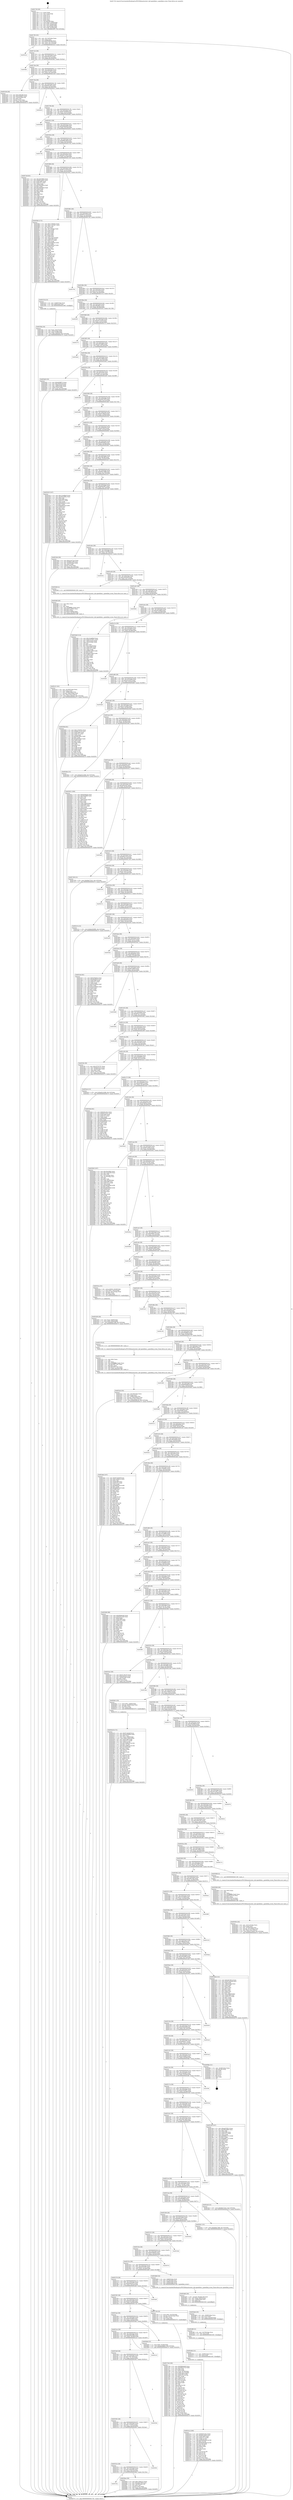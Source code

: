 digraph "0x401750" {
  label = "0x401750 (/mnt/c/Users/mathe/Desktop/tcc/POCII/binaries/extr_hid-speedlink.c_speedlink_event_Final-ollvm.out::main(0))"
  labelloc = "t"
  node[shape=record]

  Entry [label="",width=0.3,height=0.3,shape=circle,fillcolor=black,style=filled]
  "0x401782" [label="{
     0x401782 [32]\l
     | [instrs]\l
     &nbsp;&nbsp;0x401782 \<+6\>: mov -0x114(%rbp),%eax\l
     &nbsp;&nbsp;0x401788 \<+2\>: mov %eax,%ecx\l
     &nbsp;&nbsp;0x40178a \<+6\>: sub $0x808d9edb,%ecx\l
     &nbsp;&nbsp;0x401790 \<+6\>: mov %eax,-0x118(%rbp)\l
     &nbsp;&nbsp;0x401796 \<+6\>: mov %ecx,-0x11c(%rbp)\l
     &nbsp;&nbsp;0x40179c \<+6\>: je 000000000040341d \<main+0x1ccd\>\l
  }"]
  "0x40341d" [label="{
     0x40341d\l
  }", style=dashed]
  "0x4017a2" [label="{
     0x4017a2 [28]\l
     | [instrs]\l
     &nbsp;&nbsp;0x4017a2 \<+5\>: jmp 00000000004017a7 \<main+0x57\>\l
     &nbsp;&nbsp;0x4017a7 \<+6\>: mov -0x118(%rbp),%eax\l
     &nbsp;&nbsp;0x4017ad \<+5\>: sub $0x81fee32c,%eax\l
     &nbsp;&nbsp;0x4017b2 \<+6\>: mov %eax,-0x120(%rbp)\l
     &nbsp;&nbsp;0x4017b8 \<+6\>: je 00000000004036fc \<main+0x1fac\>\l
  }"]
  Exit [label="",width=0.3,height=0.3,shape=circle,fillcolor=black,style=filled,peripheries=2]
  "0x4036fc" [label="{
     0x4036fc\l
  }", style=dashed]
  "0x4017be" [label="{
     0x4017be [28]\l
     | [instrs]\l
     &nbsp;&nbsp;0x4017be \<+5\>: jmp 00000000004017c3 \<main+0x73\>\l
     &nbsp;&nbsp;0x4017c3 \<+6\>: mov -0x118(%rbp),%eax\l
     &nbsp;&nbsp;0x4017c9 \<+5\>: sub $0x87979451,%eax\l
     &nbsp;&nbsp;0x4017ce \<+6\>: mov %eax,-0x124(%rbp)\l
     &nbsp;&nbsp;0x4017d4 \<+6\>: je 0000000000402558 \<main+0xe08\>\l
  }"]
  "0x402e1a" [label="{
     0x402e1a [100]\l
     | [instrs]\l
     &nbsp;&nbsp;0x402e1a \<+5\>: mov $0x8c81cb5c,%eax\l
     &nbsp;&nbsp;0x402e1f \<+5\>: mov $0xd4514d43,%esi\l
     &nbsp;&nbsp;0x402e24 \<+8\>: mov 0x407090,%r8d\l
     &nbsp;&nbsp;0x402e2c \<+8\>: mov 0x40707c,%r9d\l
     &nbsp;&nbsp;0x402e34 \<+3\>: mov %r8d,%r10d\l
     &nbsp;&nbsp;0x402e37 \<+7\>: add $0x95d0c646,%r10d\l
     &nbsp;&nbsp;0x402e3e \<+4\>: sub $0x1,%r10d\l
     &nbsp;&nbsp;0x402e42 \<+7\>: sub $0x95d0c646,%r10d\l
     &nbsp;&nbsp;0x402e49 \<+4\>: imul %r10d,%r8d\l
     &nbsp;&nbsp;0x402e4d \<+4\>: and $0x1,%r8d\l
     &nbsp;&nbsp;0x402e51 \<+4\>: cmp $0x0,%r8d\l
     &nbsp;&nbsp;0x402e55 \<+4\>: sete %r11b\l
     &nbsp;&nbsp;0x402e59 \<+4\>: cmp $0xa,%r9d\l
     &nbsp;&nbsp;0x402e5d \<+3\>: setl %bl\l
     &nbsp;&nbsp;0x402e60 \<+3\>: mov %r11b,%r14b\l
     &nbsp;&nbsp;0x402e63 \<+3\>: and %bl,%r14b\l
     &nbsp;&nbsp;0x402e66 \<+3\>: xor %bl,%r11b\l
     &nbsp;&nbsp;0x402e69 \<+3\>: or %r11b,%r14b\l
     &nbsp;&nbsp;0x402e6c \<+4\>: test $0x1,%r14b\l
     &nbsp;&nbsp;0x402e70 \<+3\>: cmovne %esi,%eax\l
     &nbsp;&nbsp;0x402e73 \<+6\>: mov %eax,-0x114(%rbp)\l
     &nbsp;&nbsp;0x402e79 \<+5\>: jmp 0000000000404479 \<main+0x2d29\>\l
  }"]
  "0x402558" [label="{
     0x402558 [30]\l
     | [instrs]\l
     &nbsp;&nbsp;0x402558 \<+5\>: mov $0x15fd32fb,%eax\l
     &nbsp;&nbsp;0x40255d \<+5\>: mov $0x350d862,%ecx\l
     &nbsp;&nbsp;0x402562 \<+3\>: mov -0x2a(%rbp),%dl\l
     &nbsp;&nbsp;0x402565 \<+3\>: test $0x1,%dl\l
     &nbsp;&nbsp;0x402568 \<+3\>: cmovne %ecx,%eax\l
     &nbsp;&nbsp;0x40256b \<+6\>: mov %eax,-0x114(%rbp)\l
     &nbsp;&nbsp;0x402571 \<+5\>: jmp 0000000000404479 \<main+0x2d29\>\l
  }"]
  "0x4017da" [label="{
     0x4017da [28]\l
     | [instrs]\l
     &nbsp;&nbsp;0x4017da \<+5\>: jmp 00000000004017df \<main+0x8f\>\l
     &nbsp;&nbsp;0x4017df \<+6\>: mov -0x118(%rbp),%eax\l
     &nbsp;&nbsp;0x4017e5 \<+5\>: sub $0x8c81cb5c,%eax\l
     &nbsp;&nbsp;0x4017ea \<+6\>: mov %eax,-0x128(%rbp)\l
     &nbsp;&nbsp;0x4017f0 \<+6\>: je 00000000004040c5 \<main+0x2975\>\l
  }"]
  "0x402e0b" [label="{
     0x402e0b [15]\l
     | [instrs]\l
     &nbsp;&nbsp;0x402e0b \<+7\>: mov -0x88(%rbp),%rcx\l
     &nbsp;&nbsp;0x402e12 \<+3\>: mov %rcx,%rdi\l
     &nbsp;&nbsp;0x402e15 \<+5\>: call 0000000000401030 \<free@plt\>\l
     | [calls]\l
     &nbsp;&nbsp;0x401030 \{1\} (unknown)\l
  }"]
  "0x4040c5" [label="{
     0x4040c5\l
  }", style=dashed]
  "0x4017f6" [label="{
     0x4017f6 [28]\l
     | [instrs]\l
     &nbsp;&nbsp;0x4017f6 \<+5\>: jmp 00000000004017fb \<main+0xab\>\l
     &nbsp;&nbsp;0x4017fb \<+6\>: mov -0x118(%rbp),%eax\l
     &nbsp;&nbsp;0x401801 \<+5\>: sub $0x91540c8f,%eax\l
     &nbsp;&nbsp;0x401806 \<+6\>: mov %eax,-0x12c(%rbp)\l
     &nbsp;&nbsp;0x40180c \<+6\>: je 0000000000404066 \<main+0x2916\>\l
  }"]
  "0x402dff" [label="{
     0x402dff [12]\l
     | [instrs]\l
     &nbsp;&nbsp;0x402dff \<+4\>: mov -0x78(%rbp),%rcx\l
     &nbsp;&nbsp;0x402e03 \<+3\>: mov %rcx,%rdi\l
     &nbsp;&nbsp;0x402e06 \<+5\>: call 0000000000401030 \<free@plt\>\l
     | [calls]\l
     &nbsp;&nbsp;0x401030 \{1\} (unknown)\l
  }"]
  "0x404066" [label="{
     0x404066\l
  }", style=dashed]
  "0x401812" [label="{
     0x401812 [28]\l
     | [instrs]\l
     &nbsp;&nbsp;0x401812 \<+5\>: jmp 0000000000401817 \<main+0xc7\>\l
     &nbsp;&nbsp;0x401817 \<+6\>: mov -0x118(%rbp),%eax\l
     &nbsp;&nbsp;0x40181d \<+5\>: sub $0x94bbdcb6,%eax\l
     &nbsp;&nbsp;0x401822 \<+6\>: mov %eax,-0x130(%rbp)\l
     &nbsp;&nbsp;0x401828 \<+6\>: je 0000000000404004 \<main+0x28b4\>\l
  }"]
  "0x402ded" [label="{
     0x402ded [18]\l
     | [instrs]\l
     &nbsp;&nbsp;0x402ded \<+4\>: mov -0x68(%rbp),%rcx\l
     &nbsp;&nbsp;0x402df1 \<+3\>: mov %rcx,%rdi\l
     &nbsp;&nbsp;0x402df4 \<+6\>: mov %eax,-0x2d4(%rbp)\l
     &nbsp;&nbsp;0x402dfa \<+5\>: call 0000000000401030 \<free@plt\>\l
     | [calls]\l
     &nbsp;&nbsp;0x401030 \{1\} (unknown)\l
  }"]
  "0x404004" [label="{
     0x404004\l
  }", style=dashed]
  "0x40182e" [label="{
     0x40182e [28]\l
     | [instrs]\l
     &nbsp;&nbsp;0x40182e \<+5\>: jmp 0000000000401833 \<main+0xe3\>\l
     &nbsp;&nbsp;0x401833 \<+6\>: mov -0x118(%rbp),%eax\l
     &nbsp;&nbsp;0x401839 \<+5\>: sub $0x96fb2a60,%eax\l
     &nbsp;&nbsp;0x40183e \<+6\>: mov %eax,-0x134(%rbp)\l
     &nbsp;&nbsp;0x401844 \<+6\>: je 000000000040370b \<main+0x1fbb\>\l
  }"]
  "0x402dd0" [label="{
     0x402dd0 [29]\l
     | [instrs]\l
     &nbsp;&nbsp;0x402dd0 \<+10\>: movabs $0x405149,%rdi\l
     &nbsp;&nbsp;0x402dda \<+6\>: mov %eax,-0x90(%rbp)\l
     &nbsp;&nbsp;0x402de0 \<+6\>: mov -0x90(%rbp),%esi\l
     &nbsp;&nbsp;0x402de6 \<+2\>: mov $0x0,%al\l
     &nbsp;&nbsp;0x402de8 \<+5\>: call 0000000000401050 \<printf@plt\>\l
     | [calls]\l
     &nbsp;&nbsp;0x401050 \{1\} (unknown)\l
  }"]
  "0x40370b" [label="{
     0x40370b\l
  }", style=dashed]
  "0x40184a" [label="{
     0x40184a [28]\l
     | [instrs]\l
     &nbsp;&nbsp;0x40184a \<+5\>: jmp 000000000040184f \<main+0xff\>\l
     &nbsp;&nbsp;0x40184f \<+6\>: mov -0x118(%rbp),%eax\l
     &nbsp;&nbsp;0x401855 \<+5\>: sub $0x9eb722e2,%eax\l
     &nbsp;&nbsp;0x40185a \<+6\>: mov %eax,-0x138(%rbp)\l
     &nbsp;&nbsp;0x401860 \<+6\>: je 00000000004027e8 \<main+0x1098\>\l
  }"]
  "0x402c21" [label="{
     0x402c21 [41]\l
     | [instrs]\l
     &nbsp;&nbsp;0x402c21 \<+6\>: mov -0x2d0(%rbp),%ecx\l
     &nbsp;&nbsp;0x402c27 \<+3\>: imul %eax,%ecx\l
     &nbsp;&nbsp;0x402c2a \<+7\>: mov -0x88(%rbp),%rsi\l
     &nbsp;&nbsp;0x402c31 \<+7\>: movslq -0x8c(%rbp),%rdi\l
     &nbsp;&nbsp;0x402c38 \<+3\>: mov %ecx,(%rsi,%rdi,4)\l
     &nbsp;&nbsp;0x402c3b \<+10\>: movl $0x51583eb3,-0x114(%rbp)\l
     &nbsp;&nbsp;0x402c45 \<+5\>: jmp 0000000000404479 \<main+0x2d29\>\l
  }"]
  "0x4027e8" [label="{
     0x4027e8 [91]\l
     | [instrs]\l
     &nbsp;&nbsp;0x4027e8 \<+5\>: mov $0x1fbc0964,%eax\l
     &nbsp;&nbsp;0x4027ed \<+5\>: mov $0xf01ce942,%ecx\l
     &nbsp;&nbsp;0x4027f2 \<+7\>: mov 0x407090,%edx\l
     &nbsp;&nbsp;0x4027f9 \<+7\>: mov 0x40707c,%esi\l
     &nbsp;&nbsp;0x402800 \<+2\>: mov %edx,%edi\l
     &nbsp;&nbsp;0x402802 \<+6\>: sub $0x20d5d834,%edi\l
     &nbsp;&nbsp;0x402808 \<+3\>: sub $0x1,%edi\l
     &nbsp;&nbsp;0x40280b \<+6\>: add $0x20d5d834,%edi\l
     &nbsp;&nbsp;0x402811 \<+3\>: imul %edi,%edx\l
     &nbsp;&nbsp;0x402814 \<+3\>: and $0x1,%edx\l
     &nbsp;&nbsp;0x402817 \<+3\>: cmp $0x0,%edx\l
     &nbsp;&nbsp;0x40281a \<+4\>: sete %r8b\l
     &nbsp;&nbsp;0x40281e \<+3\>: cmp $0xa,%esi\l
     &nbsp;&nbsp;0x402821 \<+4\>: setl %r9b\l
     &nbsp;&nbsp;0x402825 \<+3\>: mov %r8b,%r10b\l
     &nbsp;&nbsp;0x402828 \<+3\>: and %r9b,%r10b\l
     &nbsp;&nbsp;0x40282b \<+3\>: xor %r9b,%r8b\l
     &nbsp;&nbsp;0x40282e \<+3\>: or %r8b,%r10b\l
     &nbsp;&nbsp;0x402831 \<+4\>: test $0x1,%r10b\l
     &nbsp;&nbsp;0x402835 \<+3\>: cmovne %ecx,%eax\l
     &nbsp;&nbsp;0x402838 \<+6\>: mov %eax,-0x114(%rbp)\l
     &nbsp;&nbsp;0x40283e \<+5\>: jmp 0000000000404479 \<main+0x2d29\>\l
  }"]
  "0x401866" [label="{
     0x401866 [28]\l
     | [instrs]\l
     &nbsp;&nbsp;0x401866 \<+5\>: jmp 000000000040186b \<main+0x11b\>\l
     &nbsp;&nbsp;0x40186b \<+6\>: mov -0x118(%rbp),%eax\l
     &nbsp;&nbsp;0x401871 \<+5\>: sub $0x9f115c18,%eax\l
     &nbsp;&nbsp;0x401876 \<+6\>: mov %eax,-0x13c(%rbp)\l
     &nbsp;&nbsp;0x40187c \<+6\>: je 00000000004029b3 \<main+0x1263\>\l
  }"]
  "0x402bf9" [label="{
     0x402bf9 [40]\l
     | [instrs]\l
     &nbsp;&nbsp;0x402bf9 \<+5\>: mov $0x2,%ecx\l
     &nbsp;&nbsp;0x402bfe \<+1\>: cltd\l
     &nbsp;&nbsp;0x402bff \<+2\>: idiv %ecx\l
     &nbsp;&nbsp;0x402c01 \<+6\>: imul $0xfffffffe,%edx,%ecx\l
     &nbsp;&nbsp;0x402c07 \<+6\>: add $0xf21a6995,%ecx\l
     &nbsp;&nbsp;0x402c0d \<+3\>: add $0x1,%ecx\l
     &nbsp;&nbsp;0x402c10 \<+6\>: sub $0xf21a6995,%ecx\l
     &nbsp;&nbsp;0x402c16 \<+6\>: mov %ecx,-0x2d0(%rbp)\l
     &nbsp;&nbsp;0x402c1c \<+5\>: call 0000000000401180 \<next_i\>\l
     | [calls]\l
     &nbsp;&nbsp;0x401180 \{1\} (/mnt/c/Users/mathe/Desktop/tcc/POCII/binaries/extr_hid-speedlink.c_speedlink_event_Final-ollvm.out::next_i)\l
  }"]
  "0x4029b3" [label="{
     0x4029b3 [172]\l
     | [instrs]\l
     &nbsp;&nbsp;0x4029b3 \<+5\>: mov $0x1130e63c,%eax\l
     &nbsp;&nbsp;0x4029b8 \<+5\>: mov $0x57201067,%ecx\l
     &nbsp;&nbsp;0x4029bd \<+2\>: mov $0x1,%dl\l
     &nbsp;&nbsp;0x4029bf \<+2\>: xor %esi,%esi\l
     &nbsp;&nbsp;0x4029c1 \<+3\>: mov -0x7c(%rbp),%edi\l
     &nbsp;&nbsp;0x4029c4 \<+3\>: mov %esi,%r8d\l
     &nbsp;&nbsp;0x4029c7 \<+3\>: sub %edi,%r8d\l
     &nbsp;&nbsp;0x4029ca \<+2\>: mov %esi,%edi\l
     &nbsp;&nbsp;0x4029cc \<+3\>: sub $0x1,%edi\l
     &nbsp;&nbsp;0x4029cf \<+3\>: add %edi,%r8d\l
     &nbsp;&nbsp;0x4029d2 \<+3\>: sub %r8d,%esi\l
     &nbsp;&nbsp;0x4029d5 \<+3\>: mov %esi,-0x7c(%rbp)\l
     &nbsp;&nbsp;0x4029d8 \<+7\>: mov 0x407090,%esi\l
     &nbsp;&nbsp;0x4029df \<+7\>: mov 0x40707c,%edi\l
     &nbsp;&nbsp;0x4029e6 \<+3\>: mov %esi,%r8d\l
     &nbsp;&nbsp;0x4029e9 \<+7\>: add $0xb2bfd93e,%r8d\l
     &nbsp;&nbsp;0x4029f0 \<+4\>: sub $0x1,%r8d\l
     &nbsp;&nbsp;0x4029f4 \<+7\>: sub $0xb2bfd93e,%r8d\l
     &nbsp;&nbsp;0x4029fb \<+4\>: imul %r8d,%esi\l
     &nbsp;&nbsp;0x4029ff \<+3\>: and $0x1,%esi\l
     &nbsp;&nbsp;0x402a02 \<+3\>: cmp $0x0,%esi\l
     &nbsp;&nbsp;0x402a05 \<+4\>: sete %r9b\l
     &nbsp;&nbsp;0x402a09 \<+3\>: cmp $0xa,%edi\l
     &nbsp;&nbsp;0x402a0c \<+4\>: setl %r10b\l
     &nbsp;&nbsp;0x402a10 \<+3\>: mov %r9b,%r11b\l
     &nbsp;&nbsp;0x402a13 \<+4\>: xor $0xff,%r11b\l
     &nbsp;&nbsp;0x402a17 \<+3\>: mov %r10b,%bl\l
     &nbsp;&nbsp;0x402a1a \<+3\>: xor $0xff,%bl\l
     &nbsp;&nbsp;0x402a1d \<+3\>: xor $0x0,%dl\l
     &nbsp;&nbsp;0x402a20 \<+3\>: mov %r11b,%r14b\l
     &nbsp;&nbsp;0x402a23 \<+4\>: and $0x0,%r14b\l
     &nbsp;&nbsp;0x402a27 \<+3\>: and %dl,%r9b\l
     &nbsp;&nbsp;0x402a2a \<+3\>: mov %bl,%r15b\l
     &nbsp;&nbsp;0x402a2d \<+4\>: and $0x0,%r15b\l
     &nbsp;&nbsp;0x402a31 \<+3\>: and %dl,%r10b\l
     &nbsp;&nbsp;0x402a34 \<+3\>: or %r9b,%r14b\l
     &nbsp;&nbsp;0x402a37 \<+3\>: or %r10b,%r15b\l
     &nbsp;&nbsp;0x402a3a \<+3\>: xor %r15b,%r14b\l
     &nbsp;&nbsp;0x402a3d \<+3\>: or %bl,%r11b\l
     &nbsp;&nbsp;0x402a40 \<+4\>: xor $0xff,%r11b\l
     &nbsp;&nbsp;0x402a44 \<+3\>: or $0x0,%dl\l
     &nbsp;&nbsp;0x402a47 \<+3\>: and %dl,%r11b\l
     &nbsp;&nbsp;0x402a4a \<+3\>: or %r11b,%r14b\l
     &nbsp;&nbsp;0x402a4d \<+4\>: test $0x1,%r14b\l
     &nbsp;&nbsp;0x402a51 \<+3\>: cmovne %ecx,%eax\l
     &nbsp;&nbsp;0x402a54 \<+6\>: mov %eax,-0x114(%rbp)\l
     &nbsp;&nbsp;0x402a5a \<+5\>: jmp 0000000000404479 \<main+0x2d29\>\l
  }"]
  "0x401882" [label="{
     0x401882 [28]\l
     | [instrs]\l
     &nbsp;&nbsp;0x401882 \<+5\>: jmp 0000000000401887 \<main+0x137\>\l
     &nbsp;&nbsp;0x401887 \<+6\>: mov -0x118(%rbp),%eax\l
     &nbsp;&nbsp;0x40188d \<+5\>: sub $0x9f2d7219,%eax\l
     &nbsp;&nbsp;0x401892 \<+6\>: mov %eax,-0x140(%rbp)\l
     &nbsp;&nbsp;0x401898 \<+6\>: je 0000000000403794 \<main+0x2044\>\l
  }"]
  "0x402b18" [label="{
     0x402b18 [172]\l
     | [instrs]\l
     &nbsp;&nbsp;0x402b18 \<+5\>: mov $0x91540c8f,%ecx\l
     &nbsp;&nbsp;0x402b1d \<+5\>: mov $0xea309006,%edx\l
     &nbsp;&nbsp;0x402b22 \<+3\>: mov $0x1,%sil\l
     &nbsp;&nbsp;0x402b25 \<+7\>: mov %rax,-0x88(%rbp)\l
     &nbsp;&nbsp;0x402b2c \<+10\>: movl $0x0,-0x8c(%rbp)\l
     &nbsp;&nbsp;0x402b36 \<+8\>: mov 0x407090,%r8d\l
     &nbsp;&nbsp;0x402b3e \<+8\>: mov 0x40707c,%r9d\l
     &nbsp;&nbsp;0x402b46 \<+3\>: mov %r8d,%r10d\l
     &nbsp;&nbsp;0x402b49 \<+7\>: sub $0x1c4f8d10,%r10d\l
     &nbsp;&nbsp;0x402b50 \<+4\>: sub $0x1,%r10d\l
     &nbsp;&nbsp;0x402b54 \<+7\>: add $0x1c4f8d10,%r10d\l
     &nbsp;&nbsp;0x402b5b \<+4\>: imul %r10d,%r8d\l
     &nbsp;&nbsp;0x402b5f \<+4\>: and $0x1,%r8d\l
     &nbsp;&nbsp;0x402b63 \<+4\>: cmp $0x0,%r8d\l
     &nbsp;&nbsp;0x402b67 \<+4\>: sete %r11b\l
     &nbsp;&nbsp;0x402b6b \<+4\>: cmp $0xa,%r9d\l
     &nbsp;&nbsp;0x402b6f \<+3\>: setl %bl\l
     &nbsp;&nbsp;0x402b72 \<+3\>: mov %r11b,%r14b\l
     &nbsp;&nbsp;0x402b75 \<+4\>: xor $0xff,%r14b\l
     &nbsp;&nbsp;0x402b79 \<+3\>: mov %bl,%r15b\l
     &nbsp;&nbsp;0x402b7c \<+4\>: xor $0xff,%r15b\l
     &nbsp;&nbsp;0x402b80 \<+4\>: xor $0x1,%sil\l
     &nbsp;&nbsp;0x402b84 \<+3\>: mov %r14b,%r12b\l
     &nbsp;&nbsp;0x402b87 \<+4\>: and $0xff,%r12b\l
     &nbsp;&nbsp;0x402b8b \<+3\>: and %sil,%r11b\l
     &nbsp;&nbsp;0x402b8e \<+3\>: mov %r15b,%r13b\l
     &nbsp;&nbsp;0x402b91 \<+4\>: and $0xff,%r13b\l
     &nbsp;&nbsp;0x402b95 \<+3\>: and %sil,%bl\l
     &nbsp;&nbsp;0x402b98 \<+3\>: or %r11b,%r12b\l
     &nbsp;&nbsp;0x402b9b \<+3\>: or %bl,%r13b\l
     &nbsp;&nbsp;0x402b9e \<+3\>: xor %r13b,%r12b\l
     &nbsp;&nbsp;0x402ba1 \<+3\>: or %r15b,%r14b\l
     &nbsp;&nbsp;0x402ba4 \<+4\>: xor $0xff,%r14b\l
     &nbsp;&nbsp;0x402ba8 \<+4\>: or $0x1,%sil\l
     &nbsp;&nbsp;0x402bac \<+3\>: and %sil,%r14b\l
     &nbsp;&nbsp;0x402baf \<+3\>: or %r14b,%r12b\l
     &nbsp;&nbsp;0x402bb2 \<+4\>: test $0x1,%r12b\l
     &nbsp;&nbsp;0x402bb6 \<+3\>: cmovne %edx,%ecx\l
     &nbsp;&nbsp;0x402bb9 \<+6\>: mov %ecx,-0x114(%rbp)\l
     &nbsp;&nbsp;0x402bbf \<+5\>: jmp 0000000000404479 \<main+0x2d29\>\l
  }"]
  "0x403794" [label="{
     0x403794\l
  }", style=dashed]
  "0x40189e" [label="{
     0x40189e [28]\l
     | [instrs]\l
     &nbsp;&nbsp;0x40189e \<+5\>: jmp 00000000004018a3 \<main+0x153\>\l
     &nbsp;&nbsp;0x4018a3 \<+6\>: mov -0x118(%rbp),%eax\l
     &nbsp;&nbsp;0x4018a9 \<+5\>: sub $0xa1e475ce,%eax\l
     &nbsp;&nbsp;0x4018ae \<+6\>: mov %eax,-0x144(%rbp)\l
     &nbsp;&nbsp;0x4018b4 \<+6\>: je 000000000040237d \<main+0xc2d\>\l
  }"]
  "0x402935" [label="{
     0x402935 [35]\l
     | [instrs]\l
     &nbsp;&nbsp;0x402935 \<+6\>: mov -0x2cc(%rbp),%ecx\l
     &nbsp;&nbsp;0x40293b \<+3\>: imul %eax,%ecx\l
     &nbsp;&nbsp;0x40293e \<+4\>: mov -0x78(%rbp),%rsi\l
     &nbsp;&nbsp;0x402942 \<+4\>: movslq -0x7c(%rbp),%rdi\l
     &nbsp;&nbsp;0x402946 \<+3\>: mov %ecx,(%rsi,%rdi,4)\l
     &nbsp;&nbsp;0x402949 \<+10\>: movl $0xcc21ee94,-0x114(%rbp)\l
     &nbsp;&nbsp;0x402953 \<+5\>: jmp 0000000000404479 \<main+0x2d29\>\l
  }"]
  "0x40237d" [label="{
     0x40237d [13]\l
     | [instrs]\l
     &nbsp;&nbsp;0x40237d \<+4\>: mov -0x48(%rbp),%rax\l
     &nbsp;&nbsp;0x402381 \<+4\>: mov 0x8(%rax),%rdi\l
     &nbsp;&nbsp;0x402385 \<+5\>: call 0000000000401080 \<atoi@plt\>\l
     | [calls]\l
     &nbsp;&nbsp;0x401080 \{1\} (unknown)\l
  }"]
  "0x4018ba" [label="{
     0x4018ba [28]\l
     | [instrs]\l
     &nbsp;&nbsp;0x4018ba \<+5\>: jmp 00000000004018bf \<main+0x16f\>\l
     &nbsp;&nbsp;0x4018bf \<+6\>: mov -0x118(%rbp),%eax\l
     &nbsp;&nbsp;0x4018c5 \<+5\>: sub $0xa39ed6a1,%eax\l
     &nbsp;&nbsp;0x4018ca \<+6\>: mov %eax,-0x148(%rbp)\l
     &nbsp;&nbsp;0x4018d0 \<+6\>: je 0000000000402f20 \<main+0x17d0\>\l
  }"]
  "0x40290d" [label="{
     0x40290d [40]\l
     | [instrs]\l
     &nbsp;&nbsp;0x40290d \<+5\>: mov $0x2,%ecx\l
     &nbsp;&nbsp;0x402912 \<+1\>: cltd\l
     &nbsp;&nbsp;0x402913 \<+2\>: idiv %ecx\l
     &nbsp;&nbsp;0x402915 \<+6\>: imul $0xfffffffe,%edx,%ecx\l
     &nbsp;&nbsp;0x40291b \<+6\>: sub $0x833c97ec,%ecx\l
     &nbsp;&nbsp;0x402921 \<+3\>: add $0x1,%ecx\l
     &nbsp;&nbsp;0x402924 \<+6\>: add $0x833c97ec,%ecx\l
     &nbsp;&nbsp;0x40292a \<+6\>: mov %ecx,-0x2cc(%rbp)\l
     &nbsp;&nbsp;0x402930 \<+5\>: call 0000000000401180 \<next_i\>\l
     | [calls]\l
     &nbsp;&nbsp;0x401180 \{1\} (/mnt/c/Users/mathe/Desktop/tcc/POCII/binaries/extr_hid-speedlink.c_speedlink_event_Final-ollvm.out::next_i)\l
  }"]
  "0x402f20" [label="{
     0x402f20\l
  }", style=dashed]
  "0x4018d6" [label="{
     0x4018d6 [28]\l
     | [instrs]\l
     &nbsp;&nbsp;0x4018d6 \<+5\>: jmp 00000000004018db \<main+0x18b\>\l
     &nbsp;&nbsp;0x4018db \<+6\>: mov -0x118(%rbp),%eax\l
     &nbsp;&nbsp;0x4018e1 \<+5\>: sub $0xa4115a33,%eax\l
     &nbsp;&nbsp;0x4018e6 \<+6\>: mov %eax,-0x14c(%rbp)\l
     &nbsp;&nbsp;0x4018ec \<+6\>: je 0000000000403c70 \<main+0x2520\>\l
  }"]
  "0x40233a" [label="{
     0x40233a\l
  }", style=dashed]
  "0x403c70" [label="{
     0x403c70\l
  }", style=dashed]
  "0x4018f2" [label="{
     0x4018f2 [28]\l
     | [instrs]\l
     &nbsp;&nbsp;0x4018f2 \<+5\>: jmp 00000000004018f7 \<main+0x1a7\>\l
     &nbsp;&nbsp;0x4018f7 \<+6\>: mov -0x118(%rbp),%eax\l
     &nbsp;&nbsp;0x4018fd \<+5\>: sub $0xa567bd6e,%eax\l
     &nbsp;&nbsp;0x401902 \<+6\>: mov %eax,-0x150(%rbp)\l
     &nbsp;&nbsp;0x401908 \<+6\>: je 0000000000403de4 \<main+0x2694\>\l
  }"]
  "0x4028ea" [label="{
     0x4028ea [30]\l
     | [instrs]\l
     &nbsp;&nbsp;0x4028ea \<+5\>: mov $0x1106c312,%eax\l
     &nbsp;&nbsp;0x4028ef \<+5\>: mov $0x2daf7068,%ecx\l
     &nbsp;&nbsp;0x4028f4 \<+3\>: mov -0x29(%rbp),%dl\l
     &nbsp;&nbsp;0x4028f7 \<+3\>: test $0x1,%dl\l
     &nbsp;&nbsp;0x4028fa \<+3\>: cmovne %ecx,%eax\l
     &nbsp;&nbsp;0x4028fd \<+6\>: mov %eax,-0x114(%rbp)\l
     &nbsp;&nbsp;0x402903 \<+5\>: jmp 0000000000404479 \<main+0x2d29\>\l
  }"]
  "0x403de4" [label="{
     0x403de4\l
  }", style=dashed]
  "0x40190e" [label="{
     0x40190e [28]\l
     | [instrs]\l
     &nbsp;&nbsp;0x40190e \<+5\>: jmp 0000000000401913 \<main+0x1c3\>\l
     &nbsp;&nbsp;0x401913 \<+6\>: mov -0x118(%rbp),%eax\l
     &nbsp;&nbsp;0x401919 \<+5\>: sub $0xa614148d,%eax\l
     &nbsp;&nbsp;0x40191e \<+6\>: mov %eax,-0x154(%rbp)\l
     &nbsp;&nbsp;0x401924 \<+6\>: je 0000000000402bd3 \<main+0x1483\>\l
  }"]
  "0x40231e" [label="{
     0x40231e [28]\l
     | [instrs]\l
     &nbsp;&nbsp;0x40231e \<+5\>: jmp 0000000000402323 \<main+0xbd3\>\l
     &nbsp;&nbsp;0x402323 \<+6\>: mov -0x118(%rbp),%eax\l
     &nbsp;&nbsp;0x402329 \<+5\>: sub $0x7aada594,%eax\l
     &nbsp;&nbsp;0x40232e \<+6\>: mov %eax,-0x2c4(%rbp)\l
     &nbsp;&nbsp;0x402334 \<+6\>: je 00000000004028ea \<main+0x119a\>\l
  }"]
  "0x402bd3" [label="{
     0x402bd3 [33]\l
     | [instrs]\l
     &nbsp;&nbsp;0x402bd3 \<+5\>: mov $0xeb589f75,%eax\l
     &nbsp;&nbsp;0x402bd8 \<+5\>: mov $0xc39295af,%ecx\l
     &nbsp;&nbsp;0x402bdd \<+6\>: mov -0x8c(%rbp),%edx\l
     &nbsp;&nbsp;0x402be3 \<+3\>: cmp -0x80(%rbp),%edx\l
     &nbsp;&nbsp;0x402be6 \<+3\>: cmovl %ecx,%eax\l
     &nbsp;&nbsp;0x402be9 \<+6\>: mov %eax,-0x114(%rbp)\l
     &nbsp;&nbsp;0x402bef \<+5\>: jmp 0000000000404479 \<main+0x2d29\>\l
  }"]
  "0x40192a" [label="{
     0x40192a [28]\l
     | [instrs]\l
     &nbsp;&nbsp;0x40192a \<+5\>: jmp 000000000040192f \<main+0x1df\>\l
     &nbsp;&nbsp;0x40192f \<+6\>: mov -0x118(%rbp),%eax\l
     &nbsp;&nbsp;0x401935 \<+5\>: sub $0xa657e11e,%eax\l
     &nbsp;&nbsp;0x40193a \<+6\>: mov %eax,-0x158(%rbp)\l
     &nbsp;&nbsp;0x401940 \<+6\>: je 0000000000403c46 \<main+0x24f6\>\l
  }"]
  "0x4043fe" [label="{
     0x4043fe\l
  }", style=dashed]
  "0x403c46" [label="{
     0x403c46\l
  }", style=dashed]
  "0x401946" [label="{
     0x401946 [28]\l
     | [instrs]\l
     &nbsp;&nbsp;0x401946 \<+5\>: jmp 000000000040194b \<main+0x1fb\>\l
     &nbsp;&nbsp;0x40194b \<+6\>: mov -0x118(%rbp),%eax\l
     &nbsp;&nbsp;0x401951 \<+5\>: sub $0xa9e97630,%eax\l
     &nbsp;&nbsp;0x401956 \<+6\>: mov %eax,-0x15c(%rbp)\l
     &nbsp;&nbsp;0x40195c \<+6\>: je 0000000000402e8d \<main+0x173d\>\l
  }"]
  "0x402302" [label="{
     0x402302 [28]\l
     | [instrs]\l
     &nbsp;&nbsp;0x402302 \<+5\>: jmp 0000000000402307 \<main+0xbb7\>\l
     &nbsp;&nbsp;0x402307 \<+6\>: mov -0x118(%rbp),%eax\l
     &nbsp;&nbsp;0x40230d \<+5\>: sub $0x77d7f025,%eax\l
     &nbsp;&nbsp;0x402312 \<+6\>: mov %eax,-0x2c0(%rbp)\l
     &nbsp;&nbsp;0x402318 \<+6\>: je 00000000004043fe \<main+0x2cae\>\l
  }"]
  "0x402e8d" [label="{
     0x402e8d\l
  }", style=dashed]
  "0x401962" [label="{
     0x401962 [28]\l
     | [instrs]\l
     &nbsp;&nbsp;0x401962 \<+5\>: jmp 0000000000401967 \<main+0x217\>\l
     &nbsp;&nbsp;0x401967 \<+6\>: mov -0x118(%rbp),%eax\l
     &nbsp;&nbsp;0x40196d \<+5\>: sub $0xae278be3,%eax\l
     &nbsp;&nbsp;0x401972 \<+6\>: mov %eax,-0x160(%rbp)\l
     &nbsp;&nbsp;0x401978 \<+6\>: je 000000000040420b \<main+0x2abb\>\l
  }"]
  "0x40426e" [label="{
     0x40426e\l
  }", style=dashed]
  "0x40420b" [label="{
     0x40420b\l
  }", style=dashed]
  "0x40197e" [label="{
     0x40197e [28]\l
     | [instrs]\l
     &nbsp;&nbsp;0x40197e \<+5\>: jmp 0000000000401983 \<main+0x233\>\l
     &nbsp;&nbsp;0x401983 \<+6\>: mov -0x118(%rbp),%eax\l
     &nbsp;&nbsp;0x401989 \<+5\>: sub $0xae97f814,%eax\l
     &nbsp;&nbsp;0x40198e \<+6\>: mov %eax,-0x164(%rbp)\l
     &nbsp;&nbsp;0x401994 \<+6\>: je 000000000040409d \<main+0x294d\>\l
  }"]
  "0x4022e6" [label="{
     0x4022e6 [28]\l
     | [instrs]\l
     &nbsp;&nbsp;0x4022e6 \<+5\>: jmp 00000000004022eb \<main+0xb9b\>\l
     &nbsp;&nbsp;0x4022eb \<+6\>: mov -0x118(%rbp),%eax\l
     &nbsp;&nbsp;0x4022f1 \<+5\>: sub $0x776f770d,%eax\l
     &nbsp;&nbsp;0x4022f6 \<+6\>: mov %eax,-0x2bc(%rbp)\l
     &nbsp;&nbsp;0x4022fc \<+6\>: je 000000000040426e \<main+0x2b1e\>\l
  }"]
  "0x40409d" [label="{
     0x40409d\l
  }", style=dashed]
  "0x40199a" [label="{
     0x40199a [28]\l
     | [instrs]\l
     &nbsp;&nbsp;0x40199a \<+5\>: jmp 000000000040199f \<main+0x24f\>\l
     &nbsp;&nbsp;0x40199f \<+6\>: mov -0x118(%rbp),%eax\l
     &nbsp;&nbsp;0x4019a5 \<+5\>: sub $0xb6058fce,%eax\l
     &nbsp;&nbsp;0x4019aa \<+6\>: mov %eax,-0x168(%rbp)\l
     &nbsp;&nbsp;0x4019b0 \<+6\>: je 0000000000403f94 \<main+0x2844\>\l
  }"]
  "0x4041e3" [label="{
     0x4041e3\l
  }", style=dashed]
  "0x403f94" [label="{
     0x403f94\l
  }", style=dashed]
  "0x4019b6" [label="{
     0x4019b6 [28]\l
     | [instrs]\l
     &nbsp;&nbsp;0x4019b6 \<+5\>: jmp 00000000004019bb \<main+0x26b\>\l
     &nbsp;&nbsp;0x4019bb \<+6\>: mov -0x118(%rbp),%eax\l
     &nbsp;&nbsp;0x4019c1 \<+5\>: sub $0xb766c3fb,%eax\l
     &nbsp;&nbsp;0x4019c6 \<+6\>: mov %eax,-0x16c(%rbp)\l
     &nbsp;&nbsp;0x4019cc \<+6\>: je 00000000004035cb \<main+0x1e7b\>\l
  }"]
  "0x4022ca" [label="{
     0x4022ca [28]\l
     | [instrs]\l
     &nbsp;&nbsp;0x4022ca \<+5\>: jmp 00000000004022cf \<main+0xb7f\>\l
     &nbsp;&nbsp;0x4022cf \<+6\>: mov -0x118(%rbp),%eax\l
     &nbsp;&nbsp;0x4022d5 \<+5\>: sub $0x6e68166d,%eax\l
     &nbsp;&nbsp;0x4022da \<+6\>: mov %eax,-0x2b8(%rbp)\l
     &nbsp;&nbsp;0x4022e0 \<+6\>: je 00000000004041e3 \<main+0x2a93\>\l
  }"]
  "0x4035cb" [label="{
     0x4035cb\l
  }", style=dashed]
  "0x4019d2" [label="{
     0x4019d2 [28]\l
     | [instrs]\l
     &nbsp;&nbsp;0x4019d2 \<+5\>: jmp 00000000004019d7 \<main+0x287\>\l
     &nbsp;&nbsp;0x4019d7 \<+6\>: mov -0x118(%rbp),%eax\l
     &nbsp;&nbsp;0x4019dd \<+5\>: sub $0xb9e47388,%eax\l
     &nbsp;&nbsp;0x4019e2 \<+6\>: mov %eax,-0x170(%rbp)\l
     &nbsp;&nbsp;0x4019e8 \<+6\>: je 0000000000402453 \<main+0xd03\>\l
  }"]
  "0x403fa8" [label="{
     0x403fa8 [22]\l
     | [instrs]\l
     &nbsp;&nbsp;0x403fa8 \<+7\>: movl $0x0,-0x38(%rbp)\l
     &nbsp;&nbsp;0x403faf \<+10\>: movl $0x4a2fa8b3,-0x114(%rbp)\l
     &nbsp;&nbsp;0x403fb9 \<+5\>: jmp 0000000000404479 \<main+0x2d29\>\l
  }"]
  "0x402453" [label="{
     0x402453 [147]\l
     | [instrs]\l
     &nbsp;&nbsp;0x402453 \<+5\>: mov $0x155a88e9,%eax\l
     &nbsp;&nbsp;0x402458 \<+5\>: mov $0xc851b9ba,%ecx\l
     &nbsp;&nbsp;0x40245d \<+2\>: mov $0x1,%dl\l
     &nbsp;&nbsp;0x40245f \<+7\>: mov 0x407090,%esi\l
     &nbsp;&nbsp;0x402466 \<+7\>: mov 0x40707c,%edi\l
     &nbsp;&nbsp;0x40246d \<+3\>: mov %esi,%r8d\l
     &nbsp;&nbsp;0x402470 \<+7\>: add $0xfe464424,%r8d\l
     &nbsp;&nbsp;0x402477 \<+4\>: sub $0x1,%r8d\l
     &nbsp;&nbsp;0x40247b \<+7\>: sub $0xfe464424,%r8d\l
     &nbsp;&nbsp;0x402482 \<+4\>: imul %r8d,%esi\l
     &nbsp;&nbsp;0x402486 \<+3\>: and $0x1,%esi\l
     &nbsp;&nbsp;0x402489 \<+3\>: cmp $0x0,%esi\l
     &nbsp;&nbsp;0x40248c \<+4\>: sete %r9b\l
     &nbsp;&nbsp;0x402490 \<+3\>: cmp $0xa,%edi\l
     &nbsp;&nbsp;0x402493 \<+4\>: setl %r10b\l
     &nbsp;&nbsp;0x402497 \<+3\>: mov %r9b,%r11b\l
     &nbsp;&nbsp;0x40249a \<+4\>: xor $0xff,%r11b\l
     &nbsp;&nbsp;0x40249e \<+3\>: mov %r10b,%bl\l
     &nbsp;&nbsp;0x4024a1 \<+3\>: xor $0xff,%bl\l
     &nbsp;&nbsp;0x4024a4 \<+3\>: xor $0x1,%dl\l
     &nbsp;&nbsp;0x4024a7 \<+3\>: mov %r11b,%r14b\l
     &nbsp;&nbsp;0x4024aa \<+4\>: and $0xff,%r14b\l
     &nbsp;&nbsp;0x4024ae \<+3\>: and %dl,%r9b\l
     &nbsp;&nbsp;0x4024b1 \<+3\>: mov %bl,%r15b\l
     &nbsp;&nbsp;0x4024b4 \<+4\>: and $0xff,%r15b\l
     &nbsp;&nbsp;0x4024b8 \<+3\>: and %dl,%r10b\l
     &nbsp;&nbsp;0x4024bb \<+3\>: or %r9b,%r14b\l
     &nbsp;&nbsp;0x4024be \<+3\>: or %r10b,%r15b\l
     &nbsp;&nbsp;0x4024c1 \<+3\>: xor %r15b,%r14b\l
     &nbsp;&nbsp;0x4024c4 \<+3\>: or %bl,%r11b\l
     &nbsp;&nbsp;0x4024c7 \<+4\>: xor $0xff,%r11b\l
     &nbsp;&nbsp;0x4024cb \<+3\>: or $0x1,%dl\l
     &nbsp;&nbsp;0x4024ce \<+3\>: and %dl,%r11b\l
     &nbsp;&nbsp;0x4024d1 \<+3\>: or %r11b,%r14b\l
     &nbsp;&nbsp;0x4024d4 \<+4\>: test $0x1,%r14b\l
     &nbsp;&nbsp;0x4024d8 \<+3\>: cmovne %ecx,%eax\l
     &nbsp;&nbsp;0x4024db \<+6\>: mov %eax,-0x114(%rbp)\l
     &nbsp;&nbsp;0x4024e1 \<+5\>: jmp 0000000000404479 \<main+0x2d29\>\l
  }"]
  "0x4019ee" [label="{
     0x4019ee [28]\l
     | [instrs]\l
     &nbsp;&nbsp;0x4019ee \<+5\>: jmp 00000000004019f3 \<main+0x2a3\>\l
     &nbsp;&nbsp;0x4019f3 \<+6\>: mov -0x118(%rbp),%eax\l
     &nbsp;&nbsp;0x4019f9 \<+5\>: sub $0xbbbe5897,%eax\l
     &nbsp;&nbsp;0x4019fe \<+6\>: mov %eax,-0x174(%rbp)\l
     &nbsp;&nbsp;0x401a04 \<+6\>: je 0000000000402344 \<main+0xbf4\>\l
  }"]
  "0x40273d" [label="{
     0x40273d [156]\l
     | [instrs]\l
     &nbsp;&nbsp;0x40273d \<+5\>: mov $0x94bbdcb6,%ecx\l
     &nbsp;&nbsp;0x402742 \<+5\>: mov $0xd0bce75e,%edx\l
     &nbsp;&nbsp;0x402747 \<+3\>: mov $0x1,%sil\l
     &nbsp;&nbsp;0x40274a \<+3\>: xor %r8d,%r8d\l
     &nbsp;&nbsp;0x40274d \<+4\>: mov %rax,-0x78(%rbp)\l
     &nbsp;&nbsp;0x402751 \<+7\>: movl $0x0,-0x7c(%rbp)\l
     &nbsp;&nbsp;0x402758 \<+8\>: mov 0x407090,%r9d\l
     &nbsp;&nbsp;0x402760 \<+8\>: mov 0x40707c,%r10d\l
     &nbsp;&nbsp;0x402768 \<+4\>: sub $0x1,%r8d\l
     &nbsp;&nbsp;0x40276c \<+3\>: mov %r9d,%r11d\l
     &nbsp;&nbsp;0x40276f \<+3\>: add %r8d,%r11d\l
     &nbsp;&nbsp;0x402772 \<+4\>: imul %r11d,%r9d\l
     &nbsp;&nbsp;0x402776 \<+4\>: and $0x1,%r9d\l
     &nbsp;&nbsp;0x40277a \<+4\>: cmp $0x0,%r9d\l
     &nbsp;&nbsp;0x40277e \<+3\>: sete %bl\l
     &nbsp;&nbsp;0x402781 \<+4\>: cmp $0xa,%r10d\l
     &nbsp;&nbsp;0x402785 \<+4\>: setl %r14b\l
     &nbsp;&nbsp;0x402789 \<+3\>: mov %bl,%r15b\l
     &nbsp;&nbsp;0x40278c \<+4\>: xor $0xff,%r15b\l
     &nbsp;&nbsp;0x402790 \<+3\>: mov %r14b,%r12b\l
     &nbsp;&nbsp;0x402793 \<+4\>: xor $0xff,%r12b\l
     &nbsp;&nbsp;0x402797 \<+4\>: xor $0x0,%sil\l
     &nbsp;&nbsp;0x40279b \<+3\>: mov %r15b,%r13b\l
     &nbsp;&nbsp;0x40279e \<+4\>: and $0x0,%r13b\l
     &nbsp;&nbsp;0x4027a2 \<+3\>: and %sil,%bl\l
     &nbsp;&nbsp;0x4027a5 \<+3\>: mov %r12b,%al\l
     &nbsp;&nbsp;0x4027a8 \<+2\>: and $0x0,%al\l
     &nbsp;&nbsp;0x4027aa \<+3\>: and %sil,%r14b\l
     &nbsp;&nbsp;0x4027ad \<+3\>: or %bl,%r13b\l
     &nbsp;&nbsp;0x4027b0 \<+3\>: or %r14b,%al\l
     &nbsp;&nbsp;0x4027b3 \<+3\>: xor %al,%r13b\l
     &nbsp;&nbsp;0x4027b6 \<+3\>: or %r12b,%r15b\l
     &nbsp;&nbsp;0x4027b9 \<+4\>: xor $0xff,%r15b\l
     &nbsp;&nbsp;0x4027bd \<+4\>: or $0x0,%sil\l
     &nbsp;&nbsp;0x4027c1 \<+3\>: and %sil,%r15b\l
     &nbsp;&nbsp;0x4027c4 \<+3\>: or %r15b,%r13b\l
     &nbsp;&nbsp;0x4027c7 \<+4\>: test $0x1,%r13b\l
     &nbsp;&nbsp;0x4027cb \<+3\>: cmovne %edx,%ecx\l
     &nbsp;&nbsp;0x4027ce \<+6\>: mov %ecx,-0x114(%rbp)\l
     &nbsp;&nbsp;0x4027d4 \<+5\>: jmp 0000000000404479 \<main+0x2d29\>\l
  }"]
  "0x402344" [label="{
     0x402344 [30]\l
     | [instrs]\l
     &nbsp;&nbsp;0x402344 \<+5\>: mov $0xa1e475ce,%eax\l
     &nbsp;&nbsp;0x402349 \<+5\>: mov $0xf6fe1d98,%ecx\l
     &nbsp;&nbsp;0x40234e \<+3\>: mov -0x34(%rbp),%edx\l
     &nbsp;&nbsp;0x402351 \<+3\>: cmp $0x2,%edx\l
     &nbsp;&nbsp;0x402354 \<+3\>: cmovne %ecx,%eax\l
     &nbsp;&nbsp;0x402357 \<+6\>: mov %eax,-0x114(%rbp)\l
     &nbsp;&nbsp;0x40235d \<+5\>: jmp 0000000000404479 \<main+0x2d29\>\l
  }"]
  "0x401a0a" [label="{
     0x401a0a [28]\l
     | [instrs]\l
     &nbsp;&nbsp;0x401a0a \<+5\>: jmp 0000000000401a0f \<main+0x2bf\>\l
     &nbsp;&nbsp;0x401a0f \<+6\>: mov -0x118(%rbp),%eax\l
     &nbsp;&nbsp;0x401a15 \<+5\>: sub $0xc1326568,%eax\l
     &nbsp;&nbsp;0x401a1a \<+6\>: mov %eax,-0x178(%rbp)\l
     &nbsp;&nbsp;0x401a20 \<+6\>: je 000000000040435e \<main+0x2c0e\>\l
  }"]
  "0x404479" [label="{
     0x404479 [5]\l
     | [instrs]\l
     &nbsp;&nbsp;0x404479 \<+5\>: jmp 0000000000401782 \<main+0x32\>\l
  }"]
  "0x401750" [label="{
     0x401750 [50]\l
     | [instrs]\l
     &nbsp;&nbsp;0x401750 \<+1\>: push %rbp\l
     &nbsp;&nbsp;0x401751 \<+3\>: mov %rsp,%rbp\l
     &nbsp;&nbsp;0x401754 \<+2\>: push %r15\l
     &nbsp;&nbsp;0x401756 \<+2\>: push %r14\l
     &nbsp;&nbsp;0x401758 \<+2\>: push %r13\l
     &nbsp;&nbsp;0x40175a \<+2\>: push %r12\l
     &nbsp;&nbsp;0x40175c \<+1\>: push %rbx\l
     &nbsp;&nbsp;0x40175d \<+7\>: sub $0x2f8,%rsp\l
     &nbsp;&nbsp;0x401764 \<+7\>: movl $0x0,-0x38(%rbp)\l
     &nbsp;&nbsp;0x40176b \<+3\>: mov %edi,-0x3c(%rbp)\l
     &nbsp;&nbsp;0x40176e \<+4\>: mov %rsi,-0x48(%rbp)\l
     &nbsp;&nbsp;0x401772 \<+3\>: mov -0x3c(%rbp),%edi\l
     &nbsp;&nbsp;0x401775 \<+3\>: mov %edi,-0x34(%rbp)\l
     &nbsp;&nbsp;0x401778 \<+10\>: movl $0xbbbe5897,-0x114(%rbp)\l
  }"]
  "0x40238a" [label="{
     0x40238a [24]\l
     | [instrs]\l
     &nbsp;&nbsp;0x40238a \<+3\>: mov %eax,-0x4c(%rbp)\l
     &nbsp;&nbsp;0x40238d \<+3\>: mov -0x4c(%rbp),%eax\l
     &nbsp;&nbsp;0x402390 \<+3\>: mov %eax,-0x30(%rbp)\l
     &nbsp;&nbsp;0x402393 \<+10\>: movl $0x1a85bbc8,-0x114(%rbp)\l
     &nbsp;&nbsp;0x40239d \<+5\>: jmp 0000000000404479 \<main+0x2d29\>\l
  }"]
  "0x4022ae" [label="{
     0x4022ae [28]\l
     | [instrs]\l
     &nbsp;&nbsp;0x4022ae \<+5\>: jmp 00000000004022b3 \<main+0xb63\>\l
     &nbsp;&nbsp;0x4022b3 \<+6\>: mov -0x118(%rbp),%eax\l
     &nbsp;&nbsp;0x4022b9 \<+5\>: sub $0x6e265f80,%eax\l
     &nbsp;&nbsp;0x4022be \<+6\>: mov %eax,-0x2b4(%rbp)\l
     &nbsp;&nbsp;0x4022c4 \<+6\>: je 0000000000403fa8 \<main+0x2858\>\l
  }"]
  "0x40435e" [label="{
     0x40435e\l
  }", style=dashed]
  "0x401a26" [label="{
     0x401a26 [28]\l
     | [instrs]\l
     &nbsp;&nbsp;0x401a26 \<+5\>: jmp 0000000000401a2b \<main+0x2db\>\l
     &nbsp;&nbsp;0x401a2b \<+6\>: mov -0x118(%rbp),%eax\l
     &nbsp;&nbsp;0x401a31 \<+5\>: sub $0xc39295af,%eax\l
     &nbsp;&nbsp;0x401a36 \<+6\>: mov %eax,-0x17c(%rbp)\l
     &nbsp;&nbsp;0x401a3c \<+6\>: je 0000000000402bf4 \<main+0x14a4\>\l
  }"]
  "0x402726" [label="{
     0x402726 [23]\l
     | [instrs]\l
     &nbsp;&nbsp;0x402726 \<+7\>: movl $0x1,-0x70(%rbp)\l
     &nbsp;&nbsp;0x40272d \<+4\>: movslq -0x70(%rbp),%rax\l
     &nbsp;&nbsp;0x402731 \<+4\>: shl $0x2,%rax\l
     &nbsp;&nbsp;0x402735 \<+3\>: mov %rax,%rdi\l
     &nbsp;&nbsp;0x402738 \<+5\>: call 0000000000401070 \<malloc@plt\>\l
     | [calls]\l
     &nbsp;&nbsp;0x401070 \{1\} (unknown)\l
  }"]
  "0x402bf4" [label="{
     0x402bf4 [5]\l
     | [instrs]\l
     &nbsp;&nbsp;0x402bf4 \<+5\>: call 0000000000401180 \<next_i\>\l
     | [calls]\l
     &nbsp;&nbsp;0x401180 \{1\} (/mnt/c/Users/mathe/Desktop/tcc/POCII/binaries/extr_hid-speedlink.c_speedlink_event_Final-ollvm.out::next_i)\l
  }"]
  "0x401a42" [label="{
     0x401a42 [28]\l
     | [instrs]\l
     &nbsp;&nbsp;0x401a42 \<+5\>: jmp 0000000000401a47 \<main+0x2f7\>\l
     &nbsp;&nbsp;0x401a47 \<+6\>: mov -0x118(%rbp),%eax\l
     &nbsp;&nbsp;0x401a4d \<+5\>: sub $0xc56f1fd0,%eax\l
     &nbsp;&nbsp;0x401a52 \<+6\>: mov %eax,-0x180(%rbp)\l
     &nbsp;&nbsp;0x401a58 \<+6\>: je 00000000004039b2 \<main+0x2262\>\l
  }"]
  "0x402292" [label="{
     0x402292 [28]\l
     | [instrs]\l
     &nbsp;&nbsp;0x402292 \<+5\>: jmp 0000000000402297 \<main+0xb47\>\l
     &nbsp;&nbsp;0x402297 \<+6\>: mov -0x118(%rbp),%eax\l
     &nbsp;&nbsp;0x40229d \<+5\>: sub $0x6cb314a8,%eax\l
     &nbsp;&nbsp;0x4022a2 \<+6\>: mov %eax,-0x2b0(%rbp)\l
     &nbsp;&nbsp;0x4022a8 \<+6\>: je 0000000000402726 \<main+0xfd6\>\l
  }"]
  "0x4039b2" [label="{
     0x4039b2\l
  }", style=dashed]
  "0x401a5e" [label="{
     0x401a5e [28]\l
     | [instrs]\l
     &nbsp;&nbsp;0x401a5e \<+5\>: jmp 0000000000401a63 \<main+0x313\>\l
     &nbsp;&nbsp;0x401a63 \<+6\>: mov -0x118(%rbp),%eax\l
     &nbsp;&nbsp;0x401a69 \<+5\>: sub $0xc851b9ba,%eax\l
     &nbsp;&nbsp;0x401a6e \<+6\>: mov %eax,-0x184(%rbp)\l
     &nbsp;&nbsp;0x401a74 \<+6\>: je 00000000004024e6 \<main+0xd96\>\l
  }"]
  "0x403af4" [label="{
     0x403af4\l
  }", style=dashed]
  "0x4024e6" [label="{
     0x4024e6 [114]\l
     | [instrs]\l
     &nbsp;&nbsp;0x4024e6 \<+5\>: mov $0x155a88e9,%eax\l
     &nbsp;&nbsp;0x4024eb \<+5\>: mov $0x87979451,%ecx\l
     &nbsp;&nbsp;0x4024f0 \<+3\>: mov -0x6c(%rbp),%edx\l
     &nbsp;&nbsp;0x4024f3 \<+3\>: cmp -0x5c(%rbp),%edx\l
     &nbsp;&nbsp;0x4024f6 \<+4\>: setl %sil\l
     &nbsp;&nbsp;0x4024fa \<+4\>: and $0x1,%sil\l
     &nbsp;&nbsp;0x4024fe \<+4\>: mov %sil,-0x2a(%rbp)\l
     &nbsp;&nbsp;0x402502 \<+7\>: mov 0x407090,%edx\l
     &nbsp;&nbsp;0x402509 \<+7\>: mov 0x40707c,%edi\l
     &nbsp;&nbsp;0x402510 \<+3\>: mov %edx,%r8d\l
     &nbsp;&nbsp;0x402513 \<+7\>: sub $0xfb01c809,%r8d\l
     &nbsp;&nbsp;0x40251a \<+4\>: sub $0x1,%r8d\l
     &nbsp;&nbsp;0x40251e \<+7\>: add $0xfb01c809,%r8d\l
     &nbsp;&nbsp;0x402525 \<+4\>: imul %r8d,%edx\l
     &nbsp;&nbsp;0x402529 \<+3\>: and $0x1,%edx\l
     &nbsp;&nbsp;0x40252c \<+3\>: cmp $0x0,%edx\l
     &nbsp;&nbsp;0x40252f \<+4\>: sete %sil\l
     &nbsp;&nbsp;0x402533 \<+3\>: cmp $0xa,%edi\l
     &nbsp;&nbsp;0x402536 \<+4\>: setl %r9b\l
     &nbsp;&nbsp;0x40253a \<+3\>: mov %sil,%r10b\l
     &nbsp;&nbsp;0x40253d \<+3\>: and %r9b,%r10b\l
     &nbsp;&nbsp;0x402540 \<+3\>: xor %r9b,%sil\l
     &nbsp;&nbsp;0x402543 \<+3\>: or %sil,%r10b\l
     &nbsp;&nbsp;0x402546 \<+4\>: test $0x1,%r10b\l
     &nbsp;&nbsp;0x40254a \<+3\>: cmovne %ecx,%eax\l
     &nbsp;&nbsp;0x40254d \<+6\>: mov %eax,-0x114(%rbp)\l
     &nbsp;&nbsp;0x402553 \<+5\>: jmp 0000000000404479 \<main+0x2d29\>\l
  }"]
  "0x401a7a" [label="{
     0x401a7a [28]\l
     | [instrs]\l
     &nbsp;&nbsp;0x401a7a \<+5\>: jmp 0000000000401a7f \<main+0x32f\>\l
     &nbsp;&nbsp;0x401a7f \<+6\>: mov -0x118(%rbp),%eax\l
     &nbsp;&nbsp;0x401a85 \<+5\>: sub $0xcad16fb2,%eax\l
     &nbsp;&nbsp;0x401a8a \<+6\>: mov %eax,-0x188(%rbp)\l
     &nbsp;&nbsp;0x401a90 \<+6\>: je 0000000000403bf0 \<main+0x24a0\>\l
  }"]
  "0x402276" [label="{
     0x402276 [28]\l
     | [instrs]\l
     &nbsp;&nbsp;0x402276 \<+5\>: jmp 000000000040227b \<main+0xb2b\>\l
     &nbsp;&nbsp;0x40227b \<+6\>: mov -0x118(%rbp),%eax\l
     &nbsp;&nbsp;0x402281 \<+5\>: sub $0x64ad5455,%eax\l
     &nbsp;&nbsp;0x402286 \<+6\>: mov %eax,-0x2ac(%rbp)\l
     &nbsp;&nbsp;0x40228c \<+6\>: je 0000000000403af4 \<main+0x23a4\>\l
  }"]
  "0x403bf0" [label="{
     0x403bf0\l
  }", style=dashed]
  "0x401a96" [label="{
     0x401a96 [28]\l
     | [instrs]\l
     &nbsp;&nbsp;0x401a96 \<+5\>: jmp 0000000000401a9b \<main+0x34b\>\l
     &nbsp;&nbsp;0x401a9b \<+6\>: mov -0x118(%rbp),%eax\l
     &nbsp;&nbsp;0x401aa1 \<+5\>: sub $0xcb1ce555,%eax\l
     &nbsp;&nbsp;0x401aa6 \<+6\>: mov %eax,-0x18c(%rbp)\l
     &nbsp;&nbsp;0x401aac \<+6\>: je 0000000000403dd5 \<main+0x2685\>\l
  }"]
  "0x402db8" [label="{
     0x402db8 [24]\l
     | [instrs]\l
     &nbsp;&nbsp;0x402db8 \<+4\>: mov -0x68(%rbp),%rdi\l
     &nbsp;&nbsp;0x402dbc \<+4\>: mov -0x78(%rbp),%rsi\l
     &nbsp;&nbsp;0x402dc0 \<+7\>: mov -0x88(%rbp),%rdx\l
     &nbsp;&nbsp;0x402dc7 \<+4\>: mov -0x58(%rbp),%rcx\l
     &nbsp;&nbsp;0x402dcb \<+5\>: call 00000000004013f0 \<speedlink_event\>\l
     | [calls]\l
     &nbsp;&nbsp;0x4013f0 \{1\} (/mnt/c/Users/mathe/Desktop/tcc/POCII/binaries/extr_hid-speedlink.c_speedlink_event_Final-ollvm.out::speedlink_event)\l
  }"]
  "0x403dd5" [label="{
     0x403dd5\l
  }", style=dashed]
  "0x401ab2" [label="{
     0x401ab2 [28]\l
     | [instrs]\l
     &nbsp;&nbsp;0x401ab2 \<+5\>: jmp 0000000000401ab7 \<main+0x367\>\l
     &nbsp;&nbsp;0x401ab7 \<+6\>: mov -0x118(%rbp),%eax\l
     &nbsp;&nbsp;0x401abd \<+5\>: sub $0xcc21ee94,%eax\l
     &nbsp;&nbsp;0x401ac2 \<+6\>: mov %eax,-0x190(%rbp)\l
     &nbsp;&nbsp;0x401ac8 \<+6\>: je 0000000000402958 \<main+0x1208\>\l
  }"]
  "0x40225a" [label="{
     0x40225a [28]\l
     | [instrs]\l
     &nbsp;&nbsp;0x40225a \<+5\>: jmp 000000000040225f \<main+0xb0f\>\l
     &nbsp;&nbsp;0x40225f \<+6\>: mov -0x118(%rbp),%eax\l
     &nbsp;&nbsp;0x402265 \<+5\>: sub $0x64767ef1,%eax\l
     &nbsp;&nbsp;0x40226a \<+6\>: mov %eax,-0x2a8(%rbp)\l
     &nbsp;&nbsp;0x402270 \<+6\>: je 0000000000402db8 \<main+0x1668\>\l
  }"]
  "0x402958" [label="{
     0x402958 [91]\l
     | [instrs]\l
     &nbsp;&nbsp;0x402958 \<+5\>: mov $0x1130e63c,%eax\l
     &nbsp;&nbsp;0x40295d \<+5\>: mov $0x9f115c18,%ecx\l
     &nbsp;&nbsp;0x402962 \<+7\>: mov 0x407090,%edx\l
     &nbsp;&nbsp;0x402969 \<+7\>: mov 0x40707c,%esi\l
     &nbsp;&nbsp;0x402970 \<+2\>: mov %edx,%edi\l
     &nbsp;&nbsp;0x402972 \<+6\>: sub $0xa0916da2,%edi\l
     &nbsp;&nbsp;0x402978 \<+3\>: sub $0x1,%edi\l
     &nbsp;&nbsp;0x40297b \<+6\>: add $0xa0916da2,%edi\l
     &nbsp;&nbsp;0x402981 \<+3\>: imul %edi,%edx\l
     &nbsp;&nbsp;0x402984 \<+3\>: and $0x1,%edx\l
     &nbsp;&nbsp;0x402987 \<+3\>: cmp $0x0,%edx\l
     &nbsp;&nbsp;0x40298a \<+4\>: sete %r8b\l
     &nbsp;&nbsp;0x40298e \<+3\>: cmp $0xa,%esi\l
     &nbsp;&nbsp;0x402991 \<+4\>: setl %r9b\l
     &nbsp;&nbsp;0x402995 \<+3\>: mov %r8b,%r10b\l
     &nbsp;&nbsp;0x402998 \<+3\>: and %r9b,%r10b\l
     &nbsp;&nbsp;0x40299b \<+3\>: xor %r9b,%r8b\l
     &nbsp;&nbsp;0x40299e \<+3\>: or %r8b,%r10b\l
     &nbsp;&nbsp;0x4029a1 \<+4\>: test $0x1,%r10b\l
     &nbsp;&nbsp;0x4029a5 \<+3\>: cmovne %ecx,%eax\l
     &nbsp;&nbsp;0x4029a8 \<+6\>: mov %eax,-0x114(%rbp)\l
     &nbsp;&nbsp;0x4029ae \<+5\>: jmp 0000000000404479 \<main+0x2d29\>\l
  }"]
  "0x401ace" [label="{
     0x401ace [28]\l
     | [instrs]\l
     &nbsp;&nbsp;0x401ace \<+5\>: jmp 0000000000401ad3 \<main+0x383\>\l
     &nbsp;&nbsp;0x401ad3 \<+6\>: mov -0x118(%rbp),%eax\l
     &nbsp;&nbsp;0x401ad9 \<+5\>: sub $0xce7b65d9,%eax\l
     &nbsp;&nbsp;0x401ade \<+6\>: mov %eax,-0x194(%rbp)\l
     &nbsp;&nbsp;0x401ae4 \<+6\>: je 0000000000402d4e \<main+0x15fe\>\l
  }"]
  "0x40307d" [label="{
     0x40307d\l
  }", style=dashed]
  "0x402d4e" [label="{
     0x402d4e [15]\l
     | [instrs]\l
     &nbsp;&nbsp;0x402d4e \<+10\>: movl $0xa614148d,-0x114(%rbp)\l
     &nbsp;&nbsp;0x402d58 \<+5\>: jmp 0000000000404479 \<main+0x2d29\>\l
  }"]
  "0x401aea" [label="{
     0x401aea [28]\l
     | [instrs]\l
     &nbsp;&nbsp;0x401aea \<+5\>: jmp 0000000000401aef \<main+0x39f\>\l
     &nbsp;&nbsp;0x401aef \<+6\>: mov -0x118(%rbp),%eax\l
     &nbsp;&nbsp;0x401af5 \<+5\>: sub $0xcfa5f92d,%eax\l
     &nbsp;&nbsp;0x401afa \<+6\>: mov %eax,-0x198(%rbp)\l
     &nbsp;&nbsp;0x401b00 \<+6\>: je 0000000000402621 \<main+0xed1\>\l
  }"]
  "0x40223e" [label="{
     0x40223e [28]\l
     | [instrs]\l
     &nbsp;&nbsp;0x40223e \<+5\>: jmp 0000000000402243 \<main+0xaf3\>\l
     &nbsp;&nbsp;0x402243 \<+6\>: mov -0x118(%rbp),%eax\l
     &nbsp;&nbsp;0x402249 \<+5\>: sub $0x63c98a8c,%eax\l
     &nbsp;&nbsp;0x40224e \<+6\>: mov %eax,-0x2a4(%rbp)\l
     &nbsp;&nbsp;0x402254 \<+6\>: je 000000000040307d \<main+0x192d\>\l
  }"]
  "0x402621" [label="{
     0x402621 [160]\l
     | [instrs]\l
     &nbsp;&nbsp;0x402621 \<+5\>: mov $0xfa59dc8a,%eax\l
     &nbsp;&nbsp;0x402626 \<+5\>: mov $0x5f5b0f60,%ecx\l
     &nbsp;&nbsp;0x40262b \<+2\>: mov $0x1,%dl\l
     &nbsp;&nbsp;0x40262d \<+2\>: xor %esi,%esi\l
     &nbsp;&nbsp;0x40262f \<+3\>: mov -0x6c(%rbp),%edi\l
     &nbsp;&nbsp;0x402632 \<+3\>: sub $0x1,%esi\l
     &nbsp;&nbsp;0x402635 \<+2\>: sub %esi,%edi\l
     &nbsp;&nbsp;0x402637 \<+3\>: mov %edi,-0x6c(%rbp)\l
     &nbsp;&nbsp;0x40263a \<+7\>: mov 0x407090,%esi\l
     &nbsp;&nbsp;0x402641 \<+7\>: mov 0x40707c,%edi\l
     &nbsp;&nbsp;0x402648 \<+3\>: mov %esi,%r8d\l
     &nbsp;&nbsp;0x40264b \<+7\>: add $0xd2e5ec5e,%r8d\l
     &nbsp;&nbsp;0x402652 \<+4\>: sub $0x1,%r8d\l
     &nbsp;&nbsp;0x402656 \<+7\>: sub $0xd2e5ec5e,%r8d\l
     &nbsp;&nbsp;0x40265d \<+4\>: imul %r8d,%esi\l
     &nbsp;&nbsp;0x402661 \<+3\>: and $0x1,%esi\l
     &nbsp;&nbsp;0x402664 \<+3\>: cmp $0x0,%esi\l
     &nbsp;&nbsp;0x402667 \<+4\>: sete %r9b\l
     &nbsp;&nbsp;0x40266b \<+3\>: cmp $0xa,%edi\l
     &nbsp;&nbsp;0x40266e \<+4\>: setl %r10b\l
     &nbsp;&nbsp;0x402672 \<+3\>: mov %r9b,%r11b\l
     &nbsp;&nbsp;0x402675 \<+4\>: xor $0xff,%r11b\l
     &nbsp;&nbsp;0x402679 \<+3\>: mov %r10b,%bl\l
     &nbsp;&nbsp;0x40267c \<+3\>: xor $0xff,%bl\l
     &nbsp;&nbsp;0x40267f \<+3\>: xor $0x0,%dl\l
     &nbsp;&nbsp;0x402682 \<+3\>: mov %r11b,%r14b\l
     &nbsp;&nbsp;0x402685 \<+4\>: and $0x0,%r14b\l
     &nbsp;&nbsp;0x402689 \<+3\>: and %dl,%r9b\l
     &nbsp;&nbsp;0x40268c \<+3\>: mov %bl,%r15b\l
     &nbsp;&nbsp;0x40268f \<+4\>: and $0x0,%r15b\l
     &nbsp;&nbsp;0x402693 \<+3\>: and %dl,%r10b\l
     &nbsp;&nbsp;0x402696 \<+3\>: or %r9b,%r14b\l
     &nbsp;&nbsp;0x402699 \<+3\>: or %r10b,%r15b\l
     &nbsp;&nbsp;0x40269c \<+3\>: xor %r15b,%r14b\l
     &nbsp;&nbsp;0x40269f \<+3\>: or %bl,%r11b\l
     &nbsp;&nbsp;0x4026a2 \<+4\>: xor $0xff,%r11b\l
     &nbsp;&nbsp;0x4026a6 \<+3\>: or $0x0,%dl\l
     &nbsp;&nbsp;0x4026a9 \<+3\>: and %dl,%r11b\l
     &nbsp;&nbsp;0x4026ac \<+3\>: or %r11b,%r14b\l
     &nbsp;&nbsp;0x4026af \<+4\>: test $0x1,%r14b\l
     &nbsp;&nbsp;0x4026b3 \<+3\>: cmovne %ecx,%eax\l
     &nbsp;&nbsp;0x4026b6 \<+6\>: mov %eax,-0x114(%rbp)\l
     &nbsp;&nbsp;0x4026bc \<+5\>: jmp 0000000000404479 \<main+0x2d29\>\l
  }"]
  "0x401b06" [label="{
     0x401b06 [28]\l
     | [instrs]\l
     &nbsp;&nbsp;0x401b06 \<+5\>: jmp 0000000000401b0b \<main+0x3bb\>\l
     &nbsp;&nbsp;0x401b0b \<+6\>: mov -0x118(%rbp),%eax\l
     &nbsp;&nbsp;0x401b11 \<+5\>: sub $0xcfb5ec4c,%eax\l
     &nbsp;&nbsp;0x401b16 \<+6\>: mov %eax,-0x19c(%rbp)\l
     &nbsp;&nbsp;0x401b1c \<+6\>: je 0000000000403a61 \<main+0x2311\>\l
  }"]
  "0x40318d" [label="{
     0x40318d\l
  }", style=dashed]
  "0x403a61" [label="{
     0x403a61\l
  }", style=dashed]
  "0x401b22" [label="{
     0x401b22 [28]\l
     | [instrs]\l
     &nbsp;&nbsp;0x401b22 \<+5\>: jmp 0000000000401b27 \<main+0x3d7\>\l
     &nbsp;&nbsp;0x401b27 \<+6\>: mov -0x118(%rbp),%eax\l
     &nbsp;&nbsp;0x401b2d \<+5\>: sub $0xd0bce75e,%eax\l
     &nbsp;&nbsp;0x401b32 \<+6\>: mov %eax,-0x1a0(%rbp)\l
     &nbsp;&nbsp;0x401b38 \<+6\>: je 00000000004027d9 \<main+0x1089\>\l
  }"]
  "0x402222" [label="{
     0x402222 [28]\l
     | [instrs]\l
     &nbsp;&nbsp;0x402222 \<+5\>: jmp 0000000000402227 \<main+0xad7\>\l
     &nbsp;&nbsp;0x402227 \<+6\>: mov -0x118(%rbp),%eax\l
     &nbsp;&nbsp;0x40222d \<+5\>: sub $0x6333a5ec,%eax\l
     &nbsp;&nbsp;0x402232 \<+6\>: mov %eax,-0x2a0(%rbp)\l
     &nbsp;&nbsp;0x402238 \<+6\>: je 000000000040318d \<main+0x1a3d\>\l
  }"]
  "0x4027d9" [label="{
     0x4027d9 [15]\l
     | [instrs]\l
     &nbsp;&nbsp;0x4027d9 \<+10\>: movl $0x9eb722e2,-0x114(%rbp)\l
     &nbsp;&nbsp;0x4027e3 \<+5\>: jmp 0000000000404479 \<main+0x2d29\>\l
  }"]
  "0x401b3e" [label="{
     0x401b3e [28]\l
     | [instrs]\l
     &nbsp;&nbsp;0x401b3e \<+5\>: jmp 0000000000401b43 \<main+0x3f3\>\l
     &nbsp;&nbsp;0x401b43 \<+6\>: mov -0x118(%rbp),%eax\l
     &nbsp;&nbsp;0x401b49 \<+5\>: sub $0xd11df150,%eax\l
     &nbsp;&nbsp;0x401b4e \<+6\>: mov %eax,-0x1a4(%rbp)\l
     &nbsp;&nbsp;0x401b54 \<+6\>: je 00000000004023c0 \<main+0xc70\>\l
  }"]
  "0x403e0e" [label="{
     0x403e0e\l
  }", style=dashed]
  "0x4023c0" [label="{
     0x4023c0\l
  }", style=dashed]
  "0x401b5a" [label="{
     0x401b5a [28]\l
     | [instrs]\l
     &nbsp;&nbsp;0x401b5a \<+5\>: jmp 0000000000401b5f \<main+0x40f\>\l
     &nbsp;&nbsp;0x401b5f \<+6\>: mov -0x118(%rbp),%eax\l
     &nbsp;&nbsp;0x401b65 \<+5\>: sub $0xd1c95565,%eax\l
     &nbsp;&nbsp;0x401b6a \<+6\>: mov %eax,-0x1a8(%rbp)\l
     &nbsp;&nbsp;0x401b70 \<+6\>: je 000000000040347e \<main+0x1d2e\>\l
  }"]
  "0x402206" [label="{
     0x402206 [28]\l
     | [instrs]\l
     &nbsp;&nbsp;0x402206 \<+5\>: jmp 000000000040220b \<main+0xabb\>\l
     &nbsp;&nbsp;0x40220b \<+6\>: mov -0x118(%rbp),%eax\l
     &nbsp;&nbsp;0x402211 \<+5\>: sub $0x60becb7c,%eax\l
     &nbsp;&nbsp;0x402216 \<+6\>: mov %eax,-0x29c(%rbp)\l
     &nbsp;&nbsp;0x40221c \<+6\>: je 0000000000403e0e \<main+0x26be\>\l
  }"]
  "0x40347e" [label="{
     0x40347e\l
  }", style=dashed]
  "0x401b76" [label="{
     0x401b76 [28]\l
     | [instrs]\l
     &nbsp;&nbsp;0x401b76 \<+5\>: jmp 0000000000401b7b \<main+0x42b\>\l
     &nbsp;&nbsp;0x401b7b \<+6\>: mov -0x118(%rbp),%eax\l
     &nbsp;&nbsp;0x401b81 \<+5\>: sub $0xd4514d43,%eax\l
     &nbsp;&nbsp;0x401b86 \<+6\>: mov %eax,-0x1ac(%rbp)\l
     &nbsp;&nbsp;0x401b8c \<+6\>: je 0000000000402e7e \<main+0x172e\>\l
  }"]
  "0x4026c1" [label="{
     0x4026c1 [15]\l
     | [instrs]\l
     &nbsp;&nbsp;0x4026c1 \<+10\>: movl $0xb9e47388,-0x114(%rbp)\l
     &nbsp;&nbsp;0x4026cb \<+5\>: jmp 0000000000404479 \<main+0x2d29\>\l
  }"]
  "0x402e7e" [label="{
     0x402e7e [15]\l
     | [instrs]\l
     &nbsp;&nbsp;0x402e7e \<+10\>: movl $0x6e265f80,-0x114(%rbp)\l
     &nbsp;&nbsp;0x402e88 \<+5\>: jmp 0000000000404479 \<main+0x2d29\>\l
  }"]
  "0x401b92" [label="{
     0x401b92 [28]\l
     | [instrs]\l
     &nbsp;&nbsp;0x401b92 \<+5\>: jmp 0000000000401b97 \<main+0x447\>\l
     &nbsp;&nbsp;0x401b97 \<+6\>: mov -0x118(%rbp),%eax\l
     &nbsp;&nbsp;0x401b9d \<+5\>: sub $0xd509c914,%eax\l
     &nbsp;&nbsp;0x401ba2 \<+6\>: mov %eax,-0x1b0(%rbp)\l
     &nbsp;&nbsp;0x401ba8 \<+6\>: je 0000000000403a39 \<main+0x22e9\>\l
  }"]
  "0x4021ea" [label="{
     0x4021ea [28]\l
     | [instrs]\l
     &nbsp;&nbsp;0x4021ea \<+5\>: jmp 00000000004021ef \<main+0xa9f\>\l
     &nbsp;&nbsp;0x4021ef \<+6\>: mov -0x118(%rbp),%eax\l
     &nbsp;&nbsp;0x4021f5 \<+5\>: sub $0x5f5b0f60,%eax\l
     &nbsp;&nbsp;0x4021fa \<+6\>: mov %eax,-0x298(%rbp)\l
     &nbsp;&nbsp;0x402200 \<+6\>: je 00000000004026c1 \<main+0xf71\>\l
  }"]
  "0x403a39" [label="{
     0x403a39\l
  }", style=dashed]
  "0x401bae" [label="{
     0x401bae [28]\l
     | [instrs]\l
     &nbsp;&nbsp;0x401bae \<+5\>: jmp 0000000000401bb3 \<main+0x463\>\l
     &nbsp;&nbsp;0x401bb3 \<+6\>: mov -0x118(%rbp),%eax\l
     &nbsp;&nbsp;0x401bb9 \<+5\>: sub $0xd5255317,%eax\l
     &nbsp;&nbsp;0x401bbe \<+6\>: mov %eax,-0x1b4(%rbp)\l
     &nbsp;&nbsp;0x401bc4 \<+6\>: je 00000000004035bc \<main+0x1e6c\>\l
  }"]
  "0x402a5f" [label="{
     0x402a5f [15]\l
     | [instrs]\l
     &nbsp;&nbsp;0x402a5f \<+10\>: movl $0x9eb722e2,-0x114(%rbp)\l
     &nbsp;&nbsp;0x402a69 \<+5\>: jmp 0000000000404479 \<main+0x2d29\>\l
  }"]
  "0x4035bc" [label="{
     0x4035bc\l
  }", style=dashed]
  "0x401bca" [label="{
     0x401bca [28]\l
     | [instrs]\l
     &nbsp;&nbsp;0x401bca \<+5\>: jmp 0000000000401bcf \<main+0x47f\>\l
     &nbsp;&nbsp;0x401bcf \<+6\>: mov -0x118(%rbp),%eax\l
     &nbsp;&nbsp;0x401bd5 \<+5\>: sub $0xd93862cb,%eax\l
     &nbsp;&nbsp;0x401bda \<+6\>: mov %eax,-0x1b8(%rbp)\l
     &nbsp;&nbsp;0x401be0 \<+6\>: je 00000000004025c6 \<main+0xe76\>\l
  }"]
  "0x4021ce" [label="{
     0x4021ce [28]\l
     | [instrs]\l
     &nbsp;&nbsp;0x4021ce \<+5\>: jmp 00000000004021d3 \<main+0xa83\>\l
     &nbsp;&nbsp;0x4021d3 \<+6\>: mov -0x118(%rbp),%eax\l
     &nbsp;&nbsp;0x4021d9 \<+5\>: sub $0x57201067,%eax\l
     &nbsp;&nbsp;0x4021de \<+6\>: mov %eax,-0x294(%rbp)\l
     &nbsp;&nbsp;0x4021e4 \<+6\>: je 0000000000402a5f \<main+0x130f\>\l
  }"]
  "0x4025c6" [label="{
     0x4025c6 [91]\l
     | [instrs]\l
     &nbsp;&nbsp;0x4025c6 \<+5\>: mov $0xfa59dc8a,%eax\l
     &nbsp;&nbsp;0x4025cb \<+5\>: mov $0xcfa5f92d,%ecx\l
     &nbsp;&nbsp;0x4025d0 \<+7\>: mov 0x407090,%edx\l
     &nbsp;&nbsp;0x4025d7 \<+7\>: mov 0x40707c,%esi\l
     &nbsp;&nbsp;0x4025de \<+2\>: mov %edx,%edi\l
     &nbsp;&nbsp;0x4025e0 \<+6\>: sub $0x5e336d0a,%edi\l
     &nbsp;&nbsp;0x4025e6 \<+3\>: sub $0x1,%edi\l
     &nbsp;&nbsp;0x4025e9 \<+6\>: add $0x5e336d0a,%edi\l
     &nbsp;&nbsp;0x4025ef \<+3\>: imul %edi,%edx\l
     &nbsp;&nbsp;0x4025f2 \<+3\>: and $0x1,%edx\l
     &nbsp;&nbsp;0x4025f5 \<+3\>: cmp $0x0,%edx\l
     &nbsp;&nbsp;0x4025f8 \<+4\>: sete %r8b\l
     &nbsp;&nbsp;0x4025fc \<+3\>: cmp $0xa,%esi\l
     &nbsp;&nbsp;0x4025ff \<+4\>: setl %r9b\l
     &nbsp;&nbsp;0x402603 \<+3\>: mov %r8b,%r10b\l
     &nbsp;&nbsp;0x402606 \<+3\>: and %r9b,%r10b\l
     &nbsp;&nbsp;0x402609 \<+3\>: xor %r9b,%r8b\l
     &nbsp;&nbsp;0x40260c \<+3\>: or %r8b,%r10b\l
     &nbsp;&nbsp;0x40260f \<+4\>: test $0x1,%r10b\l
     &nbsp;&nbsp;0x402613 \<+3\>: cmovne %ecx,%eax\l
     &nbsp;&nbsp;0x402616 \<+6\>: mov %eax,-0x114(%rbp)\l
     &nbsp;&nbsp;0x40261c \<+5\>: jmp 0000000000404479 \<main+0x2d29\>\l
  }"]
  "0x401be6" [label="{
     0x401be6 [28]\l
     | [instrs]\l
     &nbsp;&nbsp;0x401be6 \<+5\>: jmp 0000000000401beb \<main+0x49b\>\l
     &nbsp;&nbsp;0x401beb \<+6\>: mov -0x118(%rbp),%eax\l
     &nbsp;&nbsp;0x401bf1 \<+5\>: sub $0xd9c1b863,%eax\l
     &nbsp;&nbsp;0x401bf6 \<+6\>: mov %eax,-0x1bc(%rbp)\l
     &nbsp;&nbsp;0x401bfc \<+6\>: je 00000000004039d6 \<main+0x2286\>\l
  }"]
  "0x403027" [label="{
     0x403027\l
  }", style=dashed]
  "0x4039d6" [label="{
     0x4039d6\l
  }", style=dashed]
  "0x401c02" [label="{
     0x401c02 [28]\l
     | [instrs]\l
     &nbsp;&nbsp;0x401c02 \<+5\>: jmp 0000000000401c07 \<main+0x4b7\>\l
     &nbsp;&nbsp;0x401c07 \<+6\>: mov -0x118(%rbp),%eax\l
     &nbsp;&nbsp;0x401c0d \<+5\>: sub $0xde01f770,%eax\l
     &nbsp;&nbsp;0x401c12 \<+6\>: mov %eax,-0x1c0(%rbp)\l
     &nbsp;&nbsp;0x401c18 \<+6\>: je 000000000040340e \<main+0x1cbe\>\l
  }"]
  "0x4021b2" [label="{
     0x4021b2 [28]\l
     | [instrs]\l
     &nbsp;&nbsp;0x4021b2 \<+5\>: jmp 00000000004021b7 \<main+0xa67\>\l
     &nbsp;&nbsp;0x4021b7 \<+6\>: mov -0x118(%rbp),%eax\l
     &nbsp;&nbsp;0x4021bd \<+5\>: sub $0x54bb7ea6,%eax\l
     &nbsp;&nbsp;0x4021c2 \<+6\>: mov %eax,-0x290(%rbp)\l
     &nbsp;&nbsp;0x4021c8 \<+6\>: je 0000000000403027 \<main+0x18d7\>\l
  }"]
  "0x40340e" [label="{
     0x40340e\l
  }", style=dashed]
  "0x401c1e" [label="{
     0x401c1e [28]\l
     | [instrs]\l
     &nbsp;&nbsp;0x401c1e \<+5\>: jmp 0000000000401c23 \<main+0x4d3\>\l
     &nbsp;&nbsp;0x401c23 \<+6\>: mov -0x118(%rbp),%eax\l
     &nbsp;&nbsp;0x401c29 \<+5\>: sub $0xe02f462b,%eax\l
     &nbsp;&nbsp;0x401c2e \<+6\>: mov %eax,-0x1c4(%rbp)\l
     &nbsp;&nbsp;0x401c34 \<+6\>: je 0000000000404296 \<main+0x2b46\>\l
  }"]
  "0x402c4a" [label="{
     0x402c4a [147]\l
     | [instrs]\l
     &nbsp;&nbsp;0x402c4a \<+5\>: mov $0xae97f814,%eax\l
     &nbsp;&nbsp;0x402c4f \<+5\>: mov $0x3942fd9e,%ecx\l
     &nbsp;&nbsp;0x402c54 \<+2\>: mov $0x1,%dl\l
     &nbsp;&nbsp;0x402c56 \<+7\>: mov 0x407090,%esi\l
     &nbsp;&nbsp;0x402c5d \<+7\>: mov 0x40707c,%edi\l
     &nbsp;&nbsp;0x402c64 \<+3\>: mov %esi,%r8d\l
     &nbsp;&nbsp;0x402c67 \<+7\>: add $0x68867272,%r8d\l
     &nbsp;&nbsp;0x402c6e \<+4\>: sub $0x1,%r8d\l
     &nbsp;&nbsp;0x402c72 \<+7\>: sub $0x68867272,%r8d\l
     &nbsp;&nbsp;0x402c79 \<+4\>: imul %r8d,%esi\l
     &nbsp;&nbsp;0x402c7d \<+3\>: and $0x1,%esi\l
     &nbsp;&nbsp;0x402c80 \<+3\>: cmp $0x0,%esi\l
     &nbsp;&nbsp;0x402c83 \<+4\>: sete %r9b\l
     &nbsp;&nbsp;0x402c87 \<+3\>: cmp $0xa,%edi\l
     &nbsp;&nbsp;0x402c8a \<+4\>: setl %r10b\l
     &nbsp;&nbsp;0x402c8e \<+3\>: mov %r9b,%r11b\l
     &nbsp;&nbsp;0x402c91 \<+4\>: xor $0xff,%r11b\l
     &nbsp;&nbsp;0x402c95 \<+3\>: mov %r10b,%bl\l
     &nbsp;&nbsp;0x402c98 \<+3\>: xor $0xff,%bl\l
     &nbsp;&nbsp;0x402c9b \<+3\>: xor $0x0,%dl\l
     &nbsp;&nbsp;0x402c9e \<+3\>: mov %r11b,%r14b\l
     &nbsp;&nbsp;0x402ca1 \<+4\>: and $0x0,%r14b\l
     &nbsp;&nbsp;0x402ca5 \<+3\>: and %dl,%r9b\l
     &nbsp;&nbsp;0x402ca8 \<+3\>: mov %bl,%r15b\l
     &nbsp;&nbsp;0x402cab \<+4\>: and $0x0,%r15b\l
     &nbsp;&nbsp;0x402caf \<+3\>: and %dl,%r10b\l
     &nbsp;&nbsp;0x402cb2 \<+3\>: or %r9b,%r14b\l
     &nbsp;&nbsp;0x402cb5 \<+3\>: or %r10b,%r15b\l
     &nbsp;&nbsp;0x402cb8 \<+3\>: xor %r15b,%r14b\l
     &nbsp;&nbsp;0x402cbb \<+3\>: or %bl,%r11b\l
     &nbsp;&nbsp;0x402cbe \<+4\>: xor $0xff,%r11b\l
     &nbsp;&nbsp;0x402cc2 \<+3\>: or $0x0,%dl\l
     &nbsp;&nbsp;0x402cc5 \<+3\>: and %dl,%r11b\l
     &nbsp;&nbsp;0x402cc8 \<+3\>: or %r11b,%r14b\l
     &nbsp;&nbsp;0x402ccb \<+4\>: test $0x1,%r14b\l
     &nbsp;&nbsp;0x402ccf \<+3\>: cmovne %ecx,%eax\l
     &nbsp;&nbsp;0x402cd2 \<+6\>: mov %eax,-0x114(%rbp)\l
     &nbsp;&nbsp;0x402cd8 \<+5\>: jmp 0000000000404479 \<main+0x2d29\>\l
  }"]
  "0x404296" [label="{
     0x404296\l
  }", style=dashed]
  "0x401c3a" [label="{
     0x401c3a [28]\l
     | [instrs]\l
     &nbsp;&nbsp;0x401c3a \<+5\>: jmp 0000000000401c3f \<main+0x4ef\>\l
     &nbsp;&nbsp;0x401c3f \<+6\>: mov -0x118(%rbp),%eax\l
     &nbsp;&nbsp;0x401c45 \<+5\>: sub $0xe33ec9ce,%eax\l
     &nbsp;&nbsp;0x401c4a \<+6\>: mov %eax,-0x1c8(%rbp)\l
     &nbsp;&nbsp;0x401c50 \<+6\>: je 00000000004023fc \<main+0xcac\>\l
  }"]
  "0x402196" [label="{
     0x402196 [28]\l
     | [instrs]\l
     &nbsp;&nbsp;0x402196 \<+5\>: jmp 000000000040219b \<main+0xa4b\>\l
     &nbsp;&nbsp;0x40219b \<+6\>: mov -0x118(%rbp),%eax\l
     &nbsp;&nbsp;0x4021a1 \<+5\>: sub $0x51583eb3,%eax\l
     &nbsp;&nbsp;0x4021a6 \<+6\>: mov %eax,-0x28c(%rbp)\l
     &nbsp;&nbsp;0x4021ac \<+6\>: je 0000000000402c4a \<main+0x14fa\>\l
  }"]
  "0x4023fc" [label="{
     0x4023fc [30]\l
     | [instrs]\l
     &nbsp;&nbsp;0x4023fc \<+5\>: mov $0x16792787,%eax\l
     &nbsp;&nbsp;0x402401 \<+5\>: mov $0xfbe0c3e3,%ecx\l
     &nbsp;&nbsp;0x402406 \<+3\>: mov -0x30(%rbp),%edx\l
     &nbsp;&nbsp;0x402409 \<+3\>: cmp $0x0,%edx\l
     &nbsp;&nbsp;0x40240c \<+3\>: cmove %ecx,%eax\l
     &nbsp;&nbsp;0x40240f \<+6\>: mov %eax,-0x114(%rbp)\l
     &nbsp;&nbsp;0x402415 \<+5\>: jmp 0000000000404479 \<main+0x2d29\>\l
  }"]
  "0x401c56" [label="{
     0x401c56 [28]\l
     | [instrs]\l
     &nbsp;&nbsp;0x401c56 \<+5\>: jmp 0000000000401c5b \<main+0x50b\>\l
     &nbsp;&nbsp;0x401c5b \<+6\>: mov -0x118(%rbp),%eax\l
     &nbsp;&nbsp;0x401c61 \<+5\>: sub $0xea309006,%eax\l
     &nbsp;&nbsp;0x401c66 \<+6\>: mov %eax,-0x1cc(%rbp)\l
     &nbsp;&nbsp;0x401c6c \<+6\>: je 0000000000402bc4 \<main+0x1474\>\l
  }"]
  "0x40333d" [label="{
     0x40333d\l
  }", style=dashed]
  "0x402bc4" [label="{
     0x402bc4 [15]\l
     | [instrs]\l
     &nbsp;&nbsp;0x402bc4 \<+10\>: movl $0xa614148d,-0x114(%rbp)\l
     &nbsp;&nbsp;0x402bce \<+5\>: jmp 0000000000404479 \<main+0x2d29\>\l
  }"]
  "0x401c72" [label="{
     0x401c72 [28]\l
     | [instrs]\l
     &nbsp;&nbsp;0x401c72 \<+5\>: jmp 0000000000401c77 \<main+0x527\>\l
     &nbsp;&nbsp;0x401c77 \<+6\>: mov -0x118(%rbp),%eax\l
     &nbsp;&nbsp;0x401c7d \<+5\>: sub $0xeb589f75,%eax\l
     &nbsp;&nbsp;0x401c82 \<+6\>: mov %eax,-0x1d0(%rbp)\l
     &nbsp;&nbsp;0x401c88 \<+6\>: je 0000000000402d5d \<main+0x160d\>\l
  }"]
  "0x40217a" [label="{
     0x40217a [28]\l
     | [instrs]\l
     &nbsp;&nbsp;0x40217a \<+5\>: jmp 000000000040217f \<main+0xa2f\>\l
     &nbsp;&nbsp;0x40217f \<+6\>: mov -0x118(%rbp),%eax\l
     &nbsp;&nbsp;0x402185 \<+5\>: sub $0x4e585897,%eax\l
     &nbsp;&nbsp;0x40218a \<+6\>: mov %eax,-0x288(%rbp)\l
     &nbsp;&nbsp;0x402190 \<+6\>: je 000000000040333d \<main+0x1bed\>\l
  }"]
  "0x402d5d" [label="{
     0x402d5d [91]\l
     | [instrs]\l
     &nbsp;&nbsp;0x402d5d \<+5\>: mov $0x8c81cb5c,%eax\l
     &nbsp;&nbsp;0x402d62 \<+5\>: mov $0x64767ef1,%ecx\l
     &nbsp;&nbsp;0x402d67 \<+7\>: mov 0x407090,%edx\l
     &nbsp;&nbsp;0x402d6e \<+7\>: mov 0x40707c,%esi\l
     &nbsp;&nbsp;0x402d75 \<+2\>: mov %edx,%edi\l
     &nbsp;&nbsp;0x402d77 \<+6\>: sub $0x8a8f484f,%edi\l
     &nbsp;&nbsp;0x402d7d \<+3\>: sub $0x1,%edi\l
     &nbsp;&nbsp;0x402d80 \<+6\>: add $0x8a8f484f,%edi\l
     &nbsp;&nbsp;0x402d86 \<+3\>: imul %edi,%edx\l
     &nbsp;&nbsp;0x402d89 \<+3\>: and $0x1,%edx\l
     &nbsp;&nbsp;0x402d8c \<+3\>: cmp $0x0,%edx\l
     &nbsp;&nbsp;0x402d8f \<+4\>: sete %r8b\l
     &nbsp;&nbsp;0x402d93 \<+3\>: cmp $0xa,%esi\l
     &nbsp;&nbsp;0x402d96 \<+4\>: setl %r9b\l
     &nbsp;&nbsp;0x402d9a \<+3\>: mov %r8b,%r10b\l
     &nbsp;&nbsp;0x402d9d \<+3\>: and %r9b,%r10b\l
     &nbsp;&nbsp;0x402da0 \<+3\>: xor %r9b,%r8b\l
     &nbsp;&nbsp;0x402da3 \<+3\>: or %r8b,%r10b\l
     &nbsp;&nbsp;0x402da6 \<+4\>: test $0x1,%r10b\l
     &nbsp;&nbsp;0x402daa \<+3\>: cmovne %ecx,%eax\l
     &nbsp;&nbsp;0x402dad \<+6\>: mov %eax,-0x114(%rbp)\l
     &nbsp;&nbsp;0x402db3 \<+5\>: jmp 0000000000404479 \<main+0x2d29\>\l
  }"]
  "0x401c8e" [label="{
     0x401c8e [28]\l
     | [instrs]\l
     &nbsp;&nbsp;0x401c8e \<+5\>: jmp 0000000000401c93 \<main+0x543\>\l
     &nbsp;&nbsp;0x401c93 \<+6\>: mov -0x118(%rbp),%eax\l
     &nbsp;&nbsp;0x401c99 \<+5\>: sub $0xebdbfdcc,%eax\l
     &nbsp;&nbsp;0x401c9e \<+6\>: mov %eax,-0x1d4(%rbp)\l
     &nbsp;&nbsp;0x401ca4 \<+6\>: je 00000000004039a3 \<main+0x2253\>\l
  }"]
  "0x402ff4" [label="{
     0x402ff4\l
  }", style=dashed]
  "0x4039a3" [label="{
     0x4039a3\l
  }", style=dashed]
  "0x401caa" [label="{
     0x401caa [28]\l
     | [instrs]\l
     &nbsp;&nbsp;0x401caa \<+5\>: jmp 0000000000401caf \<main+0x55f\>\l
     &nbsp;&nbsp;0x401caf \<+6\>: mov -0x118(%rbp),%eax\l
     &nbsp;&nbsp;0x401cb5 \<+5\>: sub $0xf01ce942,%eax\l
     &nbsp;&nbsp;0x401cba \<+6\>: mov %eax,-0x1d8(%rbp)\l
     &nbsp;&nbsp;0x401cc0 \<+6\>: je 0000000000402843 \<main+0x10f3\>\l
  }"]
  "0x40215e" [label="{
     0x40215e [28]\l
     | [instrs]\l
     &nbsp;&nbsp;0x40215e \<+5\>: jmp 0000000000402163 \<main+0xa13\>\l
     &nbsp;&nbsp;0x402163 \<+6\>: mov -0x118(%rbp),%eax\l
     &nbsp;&nbsp;0x402169 \<+5\>: sub $0x4cda6d9c,%eax\l
     &nbsp;&nbsp;0x40216e \<+6\>: mov %eax,-0x284(%rbp)\l
     &nbsp;&nbsp;0x402174 \<+6\>: je 0000000000402ff4 \<main+0x18a4\>\l
  }"]
  "0x402843" [label="{
     0x402843 [167]\l
     | [instrs]\l
     &nbsp;&nbsp;0x402843 \<+5\>: mov $0x1fbc0964,%eax\l
     &nbsp;&nbsp;0x402848 \<+5\>: mov $0x7aada594,%ecx\l
     &nbsp;&nbsp;0x40284d \<+2\>: mov $0x1,%dl\l
     &nbsp;&nbsp;0x40284f \<+3\>: mov -0x7c(%rbp),%esi\l
     &nbsp;&nbsp;0x402852 \<+3\>: cmp -0x70(%rbp),%esi\l
     &nbsp;&nbsp;0x402855 \<+4\>: setl %dil\l
     &nbsp;&nbsp;0x402859 \<+4\>: and $0x1,%dil\l
     &nbsp;&nbsp;0x40285d \<+4\>: mov %dil,-0x29(%rbp)\l
     &nbsp;&nbsp;0x402861 \<+7\>: mov 0x407090,%esi\l
     &nbsp;&nbsp;0x402868 \<+8\>: mov 0x40707c,%r8d\l
     &nbsp;&nbsp;0x402870 \<+3\>: mov %esi,%r9d\l
     &nbsp;&nbsp;0x402873 \<+7\>: sub $0x30b3d00d,%r9d\l
     &nbsp;&nbsp;0x40287a \<+4\>: sub $0x1,%r9d\l
     &nbsp;&nbsp;0x40287e \<+7\>: add $0x30b3d00d,%r9d\l
     &nbsp;&nbsp;0x402885 \<+4\>: imul %r9d,%esi\l
     &nbsp;&nbsp;0x402889 \<+3\>: and $0x1,%esi\l
     &nbsp;&nbsp;0x40288c \<+3\>: cmp $0x0,%esi\l
     &nbsp;&nbsp;0x40288f \<+4\>: sete %dil\l
     &nbsp;&nbsp;0x402893 \<+4\>: cmp $0xa,%r8d\l
     &nbsp;&nbsp;0x402897 \<+4\>: setl %r10b\l
     &nbsp;&nbsp;0x40289b \<+3\>: mov %dil,%r11b\l
     &nbsp;&nbsp;0x40289e \<+4\>: xor $0xff,%r11b\l
     &nbsp;&nbsp;0x4028a2 \<+3\>: mov %r10b,%bl\l
     &nbsp;&nbsp;0x4028a5 \<+3\>: xor $0xff,%bl\l
     &nbsp;&nbsp;0x4028a8 \<+3\>: xor $0x0,%dl\l
     &nbsp;&nbsp;0x4028ab \<+3\>: mov %r11b,%r14b\l
     &nbsp;&nbsp;0x4028ae \<+4\>: and $0x0,%r14b\l
     &nbsp;&nbsp;0x4028b2 \<+3\>: and %dl,%dil\l
     &nbsp;&nbsp;0x4028b5 \<+3\>: mov %bl,%r15b\l
     &nbsp;&nbsp;0x4028b8 \<+4\>: and $0x0,%r15b\l
     &nbsp;&nbsp;0x4028bc \<+3\>: and %dl,%r10b\l
     &nbsp;&nbsp;0x4028bf \<+3\>: or %dil,%r14b\l
     &nbsp;&nbsp;0x4028c2 \<+3\>: or %r10b,%r15b\l
     &nbsp;&nbsp;0x4028c5 \<+3\>: xor %r15b,%r14b\l
     &nbsp;&nbsp;0x4028c8 \<+3\>: or %bl,%r11b\l
     &nbsp;&nbsp;0x4028cb \<+4\>: xor $0xff,%r11b\l
     &nbsp;&nbsp;0x4028cf \<+3\>: or $0x0,%dl\l
     &nbsp;&nbsp;0x4028d2 \<+3\>: and %dl,%r11b\l
     &nbsp;&nbsp;0x4028d5 \<+3\>: or %r11b,%r14b\l
     &nbsp;&nbsp;0x4028d8 \<+4\>: test $0x1,%r14b\l
     &nbsp;&nbsp;0x4028dc \<+3\>: cmovne %ecx,%eax\l
     &nbsp;&nbsp;0x4028df \<+6\>: mov %eax,-0x114(%rbp)\l
     &nbsp;&nbsp;0x4028e5 \<+5\>: jmp 0000000000404479 \<main+0x2d29\>\l
  }"]
  "0x401cc6" [label="{
     0x401cc6 [28]\l
     | [instrs]\l
     &nbsp;&nbsp;0x401cc6 \<+5\>: jmp 0000000000401ccb \<main+0x57b\>\l
     &nbsp;&nbsp;0x401ccb \<+6\>: mov -0x118(%rbp),%eax\l
     &nbsp;&nbsp;0x401cd1 \<+5\>: sub $0xf139794c,%eax\l
     &nbsp;&nbsp;0x401cd6 \<+6\>: mov %eax,-0x1dc(%rbp)\l
     &nbsp;&nbsp;0x401cdc \<+6\>: je 000000000040345a \<main+0x1d0a\>\l
  }"]
  "0x403fbe" [label="{
     0x403fbe [21]\l
     | [instrs]\l
     &nbsp;&nbsp;0x403fbe \<+3\>: mov -0x38(%rbp),%eax\l
     &nbsp;&nbsp;0x403fc1 \<+7\>: add $0x2f8,%rsp\l
     &nbsp;&nbsp;0x403fc8 \<+1\>: pop %rbx\l
     &nbsp;&nbsp;0x403fc9 \<+2\>: pop %r12\l
     &nbsp;&nbsp;0x403fcb \<+2\>: pop %r13\l
     &nbsp;&nbsp;0x403fcd \<+2\>: pop %r14\l
     &nbsp;&nbsp;0x403fcf \<+2\>: pop %r15\l
     &nbsp;&nbsp;0x403fd1 \<+1\>: pop %rbp\l
     &nbsp;&nbsp;0x403fd2 \<+1\>: ret\l
  }"]
  "0x40345a" [label="{
     0x40345a\l
  }", style=dashed]
  "0x401ce2" [label="{
     0x401ce2 [28]\l
     | [instrs]\l
     &nbsp;&nbsp;0x401ce2 \<+5\>: jmp 0000000000401ce7 \<main+0x597\>\l
     &nbsp;&nbsp;0x401ce7 \<+6\>: mov -0x118(%rbp),%eax\l
     &nbsp;&nbsp;0x401ced \<+5\>: sub $0xf2690c74,%eax\l
     &nbsp;&nbsp;0x401cf2 \<+6\>: mov %eax,-0x1e0(%rbp)\l
     &nbsp;&nbsp;0x401cf8 \<+6\>: je 0000000000403bbd \<main+0x246d\>\l
  }"]
  "0x402142" [label="{
     0x402142 [28]\l
     | [instrs]\l
     &nbsp;&nbsp;0x402142 \<+5\>: jmp 0000000000402147 \<main+0x9f7\>\l
     &nbsp;&nbsp;0x402147 \<+6\>: mov -0x118(%rbp),%eax\l
     &nbsp;&nbsp;0x40214d \<+5\>: sub $0x4a2fa8b3,%eax\l
     &nbsp;&nbsp;0x402152 \<+6\>: mov %eax,-0x280(%rbp)\l
     &nbsp;&nbsp;0x402158 \<+6\>: je 0000000000403fbe \<main+0x286e\>\l
  }"]
  "0x403bbd" [label="{
     0x403bbd\l
  }", style=dashed]
  "0x401cfe" [label="{
     0x401cfe [28]\l
     | [instrs]\l
     &nbsp;&nbsp;0x401cfe \<+5\>: jmp 0000000000401d03 \<main+0x5b3\>\l
     &nbsp;&nbsp;0x401d03 \<+6\>: mov -0x118(%rbp),%eax\l
     &nbsp;&nbsp;0x401d09 \<+5\>: sub $0xf6fe1d98,%eax\l
     &nbsp;&nbsp;0x401d0e \<+6\>: mov %eax,-0x1e4(%rbp)\l
     &nbsp;&nbsp;0x401d14 \<+6\>: je 0000000000402362 \<main+0xc12\>\l
  }"]
  "0x4032af" [label="{
     0x4032af\l
  }", style=dashed]
  "0x402362" [label="{
     0x402362\l
  }", style=dashed]
  "0x401d1a" [label="{
     0x401d1a [28]\l
     | [instrs]\l
     &nbsp;&nbsp;0x401d1a \<+5\>: jmp 0000000000401d1f \<main+0x5cf\>\l
     &nbsp;&nbsp;0x401d1f \<+6\>: mov -0x118(%rbp),%eax\l
     &nbsp;&nbsp;0x401d25 \<+5\>: sub $0xfa59dc8a,%eax\l
     &nbsp;&nbsp;0x401d2a \<+6\>: mov %eax,-0x1e8(%rbp)\l
     &nbsp;&nbsp;0x401d30 \<+6\>: je 0000000000403fe2 \<main+0x2892\>\l
  }"]
  "0x402126" [label="{
     0x402126 [28]\l
     | [instrs]\l
     &nbsp;&nbsp;0x402126 \<+5\>: jmp 000000000040212b \<main+0x9db\>\l
     &nbsp;&nbsp;0x40212b \<+6\>: mov -0x118(%rbp),%eax\l
     &nbsp;&nbsp;0x402131 \<+5\>: sub $0x4900fc57,%eax\l
     &nbsp;&nbsp;0x402136 \<+6\>: mov %eax,-0x27c(%rbp)\l
     &nbsp;&nbsp;0x40213c \<+6\>: je 00000000004032af \<main+0x1b5f\>\l
  }"]
  "0x403fe2" [label="{
     0x403fe2\l
  }", style=dashed]
  "0x401d36" [label="{
     0x401d36 [28]\l
     | [instrs]\l
     &nbsp;&nbsp;0x401d36 \<+5\>: jmp 0000000000401d3b \<main+0x5eb\>\l
     &nbsp;&nbsp;0x401d3b \<+6\>: mov -0x118(%rbp),%eax\l
     &nbsp;&nbsp;0x401d41 \<+5\>: sub $0xfbe0c3e3,%eax\l
     &nbsp;&nbsp;0x401d46 \<+6\>: mov %eax,-0x1ec(%rbp)\l
     &nbsp;&nbsp;0x401d4c \<+6\>: je 000000000040241a \<main+0xcca\>\l
  }"]
  "0x403cd1" [label="{
     0x403cd1\l
  }", style=dashed]
  "0x40241a" [label="{
     0x40241a [31]\l
     | [instrs]\l
     &nbsp;&nbsp;0x40241a \<+8\>: movq $0x64,-0x58(%rbp)\l
     &nbsp;&nbsp;0x402422 \<+7\>: movl $0x1,-0x5c(%rbp)\l
     &nbsp;&nbsp;0x402429 \<+4\>: movslq -0x5c(%rbp),%rax\l
     &nbsp;&nbsp;0x40242d \<+4\>: shl $0x2,%rax\l
     &nbsp;&nbsp;0x402431 \<+3\>: mov %rax,%rdi\l
     &nbsp;&nbsp;0x402434 \<+5\>: call 0000000000401070 \<malloc@plt\>\l
     | [calls]\l
     &nbsp;&nbsp;0x401070 \{1\} (unknown)\l
  }"]
  "0x401d52" [label="{
     0x401d52 [28]\l
     | [instrs]\l
     &nbsp;&nbsp;0x401d52 \<+5\>: jmp 0000000000401d57 \<main+0x607\>\l
     &nbsp;&nbsp;0x401d57 \<+6\>: mov -0x118(%rbp),%eax\l
     &nbsp;&nbsp;0x401d5d \<+5\>: sub $0xfc3cb01e,%eax\l
     &nbsp;&nbsp;0x401d62 \<+6\>: mov %eax,-0x1f0(%rbp)\l
     &nbsp;&nbsp;0x401d68 \<+6\>: je 00000000004032e2 \<main+0x1b92\>\l
  }"]
  "0x40210a" [label="{
     0x40210a [28]\l
     | [instrs]\l
     &nbsp;&nbsp;0x40210a \<+5\>: jmp 000000000040210f \<main+0x9bf\>\l
     &nbsp;&nbsp;0x40210f \<+6\>: mov -0x118(%rbp),%eax\l
     &nbsp;&nbsp;0x402115 \<+5\>: sub $0x463fe33f,%eax\l
     &nbsp;&nbsp;0x40211a \<+6\>: mov %eax,-0x278(%rbp)\l
     &nbsp;&nbsp;0x402120 \<+6\>: je 0000000000403cd1 \<main+0x2581\>\l
  }"]
  "0x4032e2" [label="{
     0x4032e2\l
  }", style=dashed]
  "0x401d6e" [label="{
     0x401d6e [28]\l
     | [instrs]\l
     &nbsp;&nbsp;0x401d6e \<+5\>: jmp 0000000000401d73 \<main+0x623\>\l
     &nbsp;&nbsp;0x401d73 \<+6\>: mov -0x118(%rbp),%eax\l
     &nbsp;&nbsp;0x401d79 \<+5\>: sub $0x31b4abd,%eax\l
     &nbsp;&nbsp;0x401d7e \<+6\>: mov %eax,-0x1f4(%rbp)\l
     &nbsp;&nbsp;0x401d84 \<+6\>: je 0000000000404136 \<main+0x29e6\>\l
  }"]
  "0x403003" [label="{
     0x403003\l
  }", style=dashed]
  "0x404136" [label="{
     0x404136\l
  }", style=dashed]
  "0x401d8a" [label="{
     0x401d8a [28]\l
     | [instrs]\l
     &nbsp;&nbsp;0x401d8a \<+5\>: jmp 0000000000401d8f \<main+0x63f\>\l
     &nbsp;&nbsp;0x401d8f \<+6\>: mov -0x118(%rbp),%eax\l
     &nbsp;&nbsp;0x401d95 \<+5\>: sub $0x350d862,%eax\l
     &nbsp;&nbsp;0x401d9a \<+6\>: mov %eax,-0x1f8(%rbp)\l
     &nbsp;&nbsp;0x401da0 \<+6\>: je 0000000000402576 \<main+0xe26\>\l
  }"]
  "0x4020ee" [label="{
     0x4020ee [28]\l
     | [instrs]\l
     &nbsp;&nbsp;0x4020ee \<+5\>: jmp 00000000004020f3 \<main+0x9a3\>\l
     &nbsp;&nbsp;0x4020f3 \<+6\>: mov -0x118(%rbp),%eax\l
     &nbsp;&nbsp;0x4020f9 \<+5\>: sub $0x3ff5bb4a,%eax\l
     &nbsp;&nbsp;0x4020fe \<+6\>: mov %eax,-0x274(%rbp)\l
     &nbsp;&nbsp;0x402104 \<+6\>: je 0000000000403003 \<main+0x18b3\>\l
  }"]
  "0x402576" [label="{
     0x402576 [5]\l
     | [instrs]\l
     &nbsp;&nbsp;0x402576 \<+5\>: call 0000000000401180 \<next_i\>\l
     | [calls]\l
     &nbsp;&nbsp;0x401180 \{1\} (/mnt/c/Users/mathe/Desktop/tcc/POCII/binaries/extr_hid-speedlink.c_speedlink_event_Final-ollvm.out::next_i)\l
  }"]
  "0x401da6" [label="{
     0x401da6 [28]\l
     | [instrs]\l
     &nbsp;&nbsp;0x401da6 \<+5\>: jmp 0000000000401dab \<main+0x65b\>\l
     &nbsp;&nbsp;0x401dab \<+6\>: mov -0x118(%rbp),%eax\l
     &nbsp;&nbsp;0x401db1 \<+5\>: sub $0x5dff829,%eax\l
     &nbsp;&nbsp;0x401db6 \<+6\>: mov %eax,-0x1fc(%rbp)\l
     &nbsp;&nbsp;0x401dbc \<+6\>: je 0000000000403909 \<main+0x21b9\>\l
  }"]
  "0x402cdd" [label="{
     0x402cdd [113]\l
     | [instrs]\l
     &nbsp;&nbsp;0x402cdd \<+5\>: mov $0xae97f814,%eax\l
     &nbsp;&nbsp;0x402ce2 \<+5\>: mov $0xce7b65d9,%ecx\l
     &nbsp;&nbsp;0x402ce7 \<+2\>: xor %edx,%edx\l
     &nbsp;&nbsp;0x402ce9 \<+6\>: mov -0x8c(%rbp),%esi\l
     &nbsp;&nbsp;0x402cef \<+2\>: mov %edx,%edi\l
     &nbsp;&nbsp;0x402cf1 \<+2\>: sub %esi,%edi\l
     &nbsp;&nbsp;0x402cf3 \<+2\>: mov %edx,%esi\l
     &nbsp;&nbsp;0x402cf5 \<+3\>: sub $0x1,%esi\l
     &nbsp;&nbsp;0x402cf8 \<+2\>: add %esi,%edi\l
     &nbsp;&nbsp;0x402cfa \<+2\>: mov %edx,%esi\l
     &nbsp;&nbsp;0x402cfc \<+2\>: sub %edi,%esi\l
     &nbsp;&nbsp;0x402cfe \<+6\>: mov %esi,-0x8c(%rbp)\l
     &nbsp;&nbsp;0x402d04 \<+7\>: mov 0x407090,%esi\l
     &nbsp;&nbsp;0x402d0b \<+7\>: mov 0x40707c,%edi\l
     &nbsp;&nbsp;0x402d12 \<+3\>: sub $0x1,%edx\l
     &nbsp;&nbsp;0x402d15 \<+3\>: mov %esi,%r8d\l
     &nbsp;&nbsp;0x402d18 \<+3\>: add %edx,%r8d\l
     &nbsp;&nbsp;0x402d1b \<+4\>: imul %r8d,%esi\l
     &nbsp;&nbsp;0x402d1f \<+3\>: and $0x1,%esi\l
     &nbsp;&nbsp;0x402d22 \<+3\>: cmp $0x0,%esi\l
     &nbsp;&nbsp;0x402d25 \<+4\>: sete %r9b\l
     &nbsp;&nbsp;0x402d29 \<+3\>: cmp $0xa,%edi\l
     &nbsp;&nbsp;0x402d2c \<+4\>: setl %r10b\l
     &nbsp;&nbsp;0x402d30 \<+3\>: mov %r9b,%r11b\l
     &nbsp;&nbsp;0x402d33 \<+3\>: and %r10b,%r11b\l
     &nbsp;&nbsp;0x402d36 \<+3\>: xor %r10b,%r9b\l
     &nbsp;&nbsp;0x402d39 \<+3\>: or %r9b,%r11b\l
     &nbsp;&nbsp;0x402d3c \<+4\>: test $0x1,%r11b\l
     &nbsp;&nbsp;0x402d40 \<+3\>: cmovne %ecx,%eax\l
     &nbsp;&nbsp;0x402d43 \<+6\>: mov %eax,-0x114(%rbp)\l
     &nbsp;&nbsp;0x402d49 \<+5\>: jmp 0000000000404479 \<main+0x2d29\>\l
  }"]
  "0x403909" [label="{
     0x403909\l
  }", style=dashed]
  "0x401dc2" [label="{
     0x401dc2 [28]\l
     | [instrs]\l
     &nbsp;&nbsp;0x401dc2 \<+5\>: jmp 0000000000401dc7 \<main+0x677\>\l
     &nbsp;&nbsp;0x401dc7 \<+6\>: mov -0x118(%rbp),%eax\l
     &nbsp;&nbsp;0x401dcd \<+5\>: sub $0x64b02ad,%eax\l
     &nbsp;&nbsp;0x401dd2 \<+6\>: mov %eax,-0x200(%rbp)\l
     &nbsp;&nbsp;0x401dd8 \<+6\>: je 0000000000403398 \<main+0x1c48\>\l
  }"]
  "0x4020d2" [label="{
     0x4020d2 [28]\l
     | [instrs]\l
     &nbsp;&nbsp;0x4020d2 \<+5\>: jmp 00000000004020d7 \<main+0x987\>\l
     &nbsp;&nbsp;0x4020d7 \<+6\>: mov -0x118(%rbp),%eax\l
     &nbsp;&nbsp;0x4020dd \<+5\>: sub $0x3942fd9e,%eax\l
     &nbsp;&nbsp;0x4020e2 \<+6\>: mov %eax,-0x270(%rbp)\l
     &nbsp;&nbsp;0x4020e8 \<+6\>: je 0000000000402cdd \<main+0x158d\>\l
  }"]
  "0x403398" [label="{
     0x403398\l
  }", style=dashed]
  "0x401dde" [label="{
     0x401dde [28]\l
     | [instrs]\l
     &nbsp;&nbsp;0x401dde \<+5\>: jmp 0000000000401de3 \<main+0x693\>\l
     &nbsp;&nbsp;0x401de3 \<+6\>: mov -0x118(%rbp),%eax\l
     &nbsp;&nbsp;0x401de9 \<+5\>: sub $0x695bbd9,%eax\l
     &nbsp;&nbsp;0x401dee \<+6\>: mov %eax,-0x204(%rbp)\l
     &nbsp;&nbsp;0x401df4 \<+6\>: je 00000000004030d8 \<main+0x1988\>\l
  }"]
  "0x4038ae" [label="{
     0x4038ae\l
  }", style=dashed]
  "0x4030d8" [label="{
     0x4030d8\l
  }", style=dashed]
  "0x401dfa" [label="{
     0x401dfa [28]\l
     | [instrs]\l
     &nbsp;&nbsp;0x401dfa \<+5\>: jmp 0000000000401dff \<main+0x6af\>\l
     &nbsp;&nbsp;0x401dff \<+6\>: mov -0x118(%rbp),%eax\l
     &nbsp;&nbsp;0x401e05 \<+5\>: sub $0xdcf5f92,%eax\l
     &nbsp;&nbsp;0x401e0a \<+6\>: mov %eax,-0x208(%rbp)\l
     &nbsp;&nbsp;0x401e10 \<+6\>: je 0000000000403511 \<main+0x1dc1\>\l
  }"]
  "0x4020b6" [label="{
     0x4020b6 [28]\l
     | [instrs]\l
     &nbsp;&nbsp;0x4020b6 \<+5\>: jmp 00000000004020bb \<main+0x96b\>\l
     &nbsp;&nbsp;0x4020bb \<+6\>: mov -0x118(%rbp),%eax\l
     &nbsp;&nbsp;0x4020c1 \<+5\>: sub $0x37ffdda4,%eax\l
     &nbsp;&nbsp;0x4020c6 \<+6\>: mov %eax,-0x26c(%rbp)\l
     &nbsp;&nbsp;0x4020cc \<+6\>: je 00000000004038ae \<main+0x215e\>\l
  }"]
  "0x403511" [label="{
     0x403511\l
  }", style=dashed]
  "0x401e16" [label="{
     0x401e16 [28]\l
     | [instrs]\l
     &nbsp;&nbsp;0x401e16 \<+5\>: jmp 0000000000401e1b \<main+0x6cb\>\l
     &nbsp;&nbsp;0x401e1b \<+6\>: mov -0x118(%rbp),%eax\l
     &nbsp;&nbsp;0x401e21 \<+5\>: sub $0xfa96958,%eax\l
     &nbsp;&nbsp;0x401e26 \<+6\>: mov %eax,-0x20c(%rbp)\l
     &nbsp;&nbsp;0x401e2c \<+6\>: je 00000000004041a6 \<main+0x2a56\>\l
  }"]
  "0x403220" [label="{
     0x403220\l
  }", style=dashed]
  "0x4041a6" [label="{
     0x4041a6\l
  }", style=dashed]
  "0x401e32" [label="{
     0x401e32 [28]\l
     | [instrs]\l
     &nbsp;&nbsp;0x401e32 \<+5\>: jmp 0000000000401e37 \<main+0x6e7\>\l
     &nbsp;&nbsp;0x401e37 \<+6\>: mov -0x118(%rbp),%eax\l
     &nbsp;&nbsp;0x401e3d \<+5\>: sub $0x1065a6a8,%eax\l
     &nbsp;&nbsp;0x401e42 \<+6\>: mov %eax,-0x210(%rbp)\l
     &nbsp;&nbsp;0x401e48 \<+6\>: je 0000000000403d2c \<main+0x25dc\>\l
  }"]
  "0x40209a" [label="{
     0x40209a [28]\l
     | [instrs]\l
     &nbsp;&nbsp;0x40209a \<+5\>: jmp 000000000040209f \<main+0x94f\>\l
     &nbsp;&nbsp;0x40209f \<+6\>: mov -0x118(%rbp),%eax\l
     &nbsp;&nbsp;0x4020a5 \<+5\>: sub $0x344a341c,%eax\l
     &nbsp;&nbsp;0x4020aa \<+6\>: mov %eax,-0x268(%rbp)\l
     &nbsp;&nbsp;0x4020b0 \<+6\>: je 0000000000403220 \<main+0x1ad0\>\l
  }"]
  "0x403d2c" [label="{
     0x403d2c\l
  }", style=dashed]
  "0x401e4e" [label="{
     0x401e4e [28]\l
     | [instrs]\l
     &nbsp;&nbsp;0x401e4e \<+5\>: jmp 0000000000401e53 \<main+0x703\>\l
     &nbsp;&nbsp;0x401e53 \<+6\>: mov -0x118(%rbp),%eax\l
     &nbsp;&nbsp;0x401e59 \<+5\>: sub $0x1106c312,%eax\l
     &nbsp;&nbsp;0x401e5e \<+6\>: mov %eax,-0x214(%rbp)\l
     &nbsp;&nbsp;0x401e64 \<+6\>: je 0000000000402a6e \<main+0x131e\>\l
  }"]
  "0x40389f" [label="{
     0x40389f\l
  }", style=dashed]
  "0x402a6e" [label="{
     0x402a6e [147]\l
     | [instrs]\l
     &nbsp;&nbsp;0x402a6e \<+5\>: mov $0x91540c8f,%eax\l
     &nbsp;&nbsp;0x402a73 \<+5\>: mov $0x1c408c2c,%ecx\l
     &nbsp;&nbsp;0x402a78 \<+2\>: mov $0x1,%dl\l
     &nbsp;&nbsp;0x402a7a \<+7\>: mov 0x407090,%esi\l
     &nbsp;&nbsp;0x402a81 \<+7\>: mov 0x40707c,%edi\l
     &nbsp;&nbsp;0x402a88 \<+3\>: mov %esi,%r8d\l
     &nbsp;&nbsp;0x402a8b \<+7\>: sub $0xdd9d3a50,%r8d\l
     &nbsp;&nbsp;0x402a92 \<+4\>: sub $0x1,%r8d\l
     &nbsp;&nbsp;0x402a96 \<+7\>: add $0xdd9d3a50,%r8d\l
     &nbsp;&nbsp;0x402a9d \<+4\>: imul %r8d,%esi\l
     &nbsp;&nbsp;0x402aa1 \<+3\>: and $0x1,%esi\l
     &nbsp;&nbsp;0x402aa4 \<+3\>: cmp $0x0,%esi\l
     &nbsp;&nbsp;0x402aa7 \<+4\>: sete %r9b\l
     &nbsp;&nbsp;0x402aab \<+3\>: cmp $0xa,%edi\l
     &nbsp;&nbsp;0x402aae \<+4\>: setl %r10b\l
     &nbsp;&nbsp;0x402ab2 \<+3\>: mov %r9b,%r11b\l
     &nbsp;&nbsp;0x402ab5 \<+4\>: xor $0xff,%r11b\l
     &nbsp;&nbsp;0x402ab9 \<+3\>: mov %r10b,%bl\l
     &nbsp;&nbsp;0x402abc \<+3\>: xor $0xff,%bl\l
     &nbsp;&nbsp;0x402abf \<+3\>: xor $0x0,%dl\l
     &nbsp;&nbsp;0x402ac2 \<+3\>: mov %r11b,%r14b\l
     &nbsp;&nbsp;0x402ac5 \<+4\>: and $0x0,%r14b\l
     &nbsp;&nbsp;0x402ac9 \<+3\>: and %dl,%r9b\l
     &nbsp;&nbsp;0x402acc \<+3\>: mov %bl,%r15b\l
     &nbsp;&nbsp;0x402acf \<+4\>: and $0x0,%r15b\l
     &nbsp;&nbsp;0x402ad3 \<+3\>: and %dl,%r10b\l
     &nbsp;&nbsp;0x402ad6 \<+3\>: or %r9b,%r14b\l
     &nbsp;&nbsp;0x402ad9 \<+3\>: or %r10b,%r15b\l
     &nbsp;&nbsp;0x402adc \<+3\>: xor %r15b,%r14b\l
     &nbsp;&nbsp;0x402adf \<+3\>: or %bl,%r11b\l
     &nbsp;&nbsp;0x402ae2 \<+4\>: xor $0xff,%r11b\l
     &nbsp;&nbsp;0x402ae6 \<+3\>: or $0x0,%dl\l
     &nbsp;&nbsp;0x402ae9 \<+3\>: and %dl,%r11b\l
     &nbsp;&nbsp;0x402aec \<+3\>: or %r11b,%r14b\l
     &nbsp;&nbsp;0x402aef \<+4\>: test $0x1,%r14b\l
     &nbsp;&nbsp;0x402af3 \<+3\>: cmovne %ecx,%eax\l
     &nbsp;&nbsp;0x402af6 \<+6\>: mov %eax,-0x114(%rbp)\l
     &nbsp;&nbsp;0x402afc \<+5\>: jmp 0000000000404479 \<main+0x2d29\>\l
  }"]
  "0x401e6a" [label="{
     0x401e6a [28]\l
     | [instrs]\l
     &nbsp;&nbsp;0x401e6a \<+5\>: jmp 0000000000401e6f \<main+0x71f\>\l
     &nbsp;&nbsp;0x401e6f \<+6\>: mov -0x118(%rbp),%eax\l
     &nbsp;&nbsp;0x401e75 \<+5\>: sub $0x1130e63c,%eax\l
     &nbsp;&nbsp;0x401e7a \<+6\>: mov %eax,-0x218(%rbp)\l
     &nbsp;&nbsp;0x401e80 \<+6\>: je 0000000000404044 \<main+0x28f4\>\l
  }"]
  "0x40207e" [label="{
     0x40207e [28]\l
     | [instrs]\l
     &nbsp;&nbsp;0x40207e \<+5\>: jmp 0000000000402083 \<main+0x933\>\l
     &nbsp;&nbsp;0x402083 \<+6\>: mov -0x118(%rbp),%eax\l
     &nbsp;&nbsp;0x402089 \<+5\>: sub $0x315103fa,%eax\l
     &nbsp;&nbsp;0x40208e \<+6\>: mov %eax,-0x264(%rbp)\l
     &nbsp;&nbsp;0x402094 \<+6\>: je 000000000040389f \<main+0x214f\>\l
  }"]
  "0x404044" [label="{
     0x404044\l
  }", style=dashed]
  "0x401e86" [label="{
     0x401e86 [28]\l
     | [instrs]\l
     &nbsp;&nbsp;0x401e86 \<+5\>: jmp 0000000000401e8b \<main+0x73b\>\l
     &nbsp;&nbsp;0x401e8b \<+6\>: mov -0x118(%rbp),%eax\l
     &nbsp;&nbsp;0x401e91 \<+5\>: sub $0x13210894,%eax\l
     &nbsp;&nbsp;0x401e96 \<+6\>: mov %eax,-0x21c(%rbp)\l
     &nbsp;&nbsp;0x401e9c \<+6\>: je 00000000004032be \<main+0x1b6e\>\l
  }"]
  "0x403bcc" [label="{
     0x403bcc\l
  }", style=dashed]
  "0x4032be" [label="{
     0x4032be\l
  }", style=dashed]
  "0x401ea2" [label="{
     0x401ea2 [28]\l
     | [instrs]\l
     &nbsp;&nbsp;0x401ea2 \<+5\>: jmp 0000000000401ea7 \<main+0x757\>\l
     &nbsp;&nbsp;0x401ea7 \<+6\>: mov -0x118(%rbp),%eax\l
     &nbsp;&nbsp;0x401ead \<+5\>: sub $0x1360d3c3,%eax\l
     &nbsp;&nbsp;0x401eb2 \<+6\>: mov %eax,-0x220(%rbp)\l
     &nbsp;&nbsp;0x401eb8 \<+6\>: je 0000000000403ea1 \<main+0x2751\>\l
  }"]
  "0x402062" [label="{
     0x402062 [28]\l
     | [instrs]\l
     &nbsp;&nbsp;0x402062 \<+5\>: jmp 0000000000402067 \<main+0x917\>\l
     &nbsp;&nbsp;0x402067 \<+6\>: mov -0x118(%rbp),%eax\l
     &nbsp;&nbsp;0x40206d \<+5\>: sub $0x2fe873b5,%eax\l
     &nbsp;&nbsp;0x402072 \<+6\>: mov %eax,-0x260(%rbp)\l
     &nbsp;&nbsp;0x402078 \<+6\>: je 0000000000403bcc \<main+0x247c\>\l
  }"]
  "0x403ea1" [label="{
     0x403ea1\l
  }", style=dashed]
  "0x401ebe" [label="{
     0x401ebe [28]\l
     | [instrs]\l
     &nbsp;&nbsp;0x401ebe \<+5\>: jmp 0000000000401ec3 \<main+0x773\>\l
     &nbsp;&nbsp;0x401ec3 \<+6\>: mov -0x118(%rbp),%eax\l
     &nbsp;&nbsp;0x401ec9 \<+5\>: sub $0x155a88e9,%eax\l
     &nbsp;&nbsp;0x401ece \<+6\>: mov %eax,-0x224(%rbp)\l
     &nbsp;&nbsp;0x401ed4 \<+6\>: je 0000000000403fd3 \<main+0x2883\>\l
  }"]
  "0x402908" [label="{
     0x402908 [5]\l
     | [instrs]\l
     &nbsp;&nbsp;0x402908 \<+5\>: call 0000000000401180 \<next_i\>\l
     | [calls]\l
     &nbsp;&nbsp;0x401180 \{1\} (/mnt/c/Users/mathe/Desktop/tcc/POCII/binaries/extr_hid-speedlink.c_speedlink_event_Final-ollvm.out::next_i)\l
  }"]
  "0x403fd3" [label="{
     0x403fd3\l
  }", style=dashed]
  "0x401eda" [label="{
     0x401eda [28]\l
     | [instrs]\l
     &nbsp;&nbsp;0x401eda \<+5\>: jmp 0000000000401edf \<main+0x78f\>\l
     &nbsp;&nbsp;0x401edf \<+6\>: mov -0x118(%rbp),%eax\l
     &nbsp;&nbsp;0x401ee5 \<+5\>: sub $0x15dfe83f,%eax\l
     &nbsp;&nbsp;0x401eea \<+6\>: mov %eax,-0x228(%rbp)\l
     &nbsp;&nbsp;0x401ef0 \<+6\>: je 0000000000404316 \<main+0x2bc6\>\l
  }"]
  "0x402046" [label="{
     0x402046 [28]\l
     | [instrs]\l
     &nbsp;&nbsp;0x402046 \<+5\>: jmp 000000000040204b \<main+0x8fb\>\l
     &nbsp;&nbsp;0x40204b \<+6\>: mov -0x118(%rbp),%eax\l
     &nbsp;&nbsp;0x402051 \<+5\>: sub $0x2daf7068,%eax\l
     &nbsp;&nbsp;0x402056 \<+6\>: mov %eax,-0x25c(%rbp)\l
     &nbsp;&nbsp;0x40205c \<+6\>: je 0000000000402908 \<main+0x11b8\>\l
  }"]
  "0x404316" [label="{
     0x404316\l
  }", style=dashed]
  "0x401ef6" [label="{
     0x401ef6 [28]\l
     | [instrs]\l
     &nbsp;&nbsp;0x401ef6 \<+5\>: jmp 0000000000401efb \<main+0x7ab\>\l
     &nbsp;&nbsp;0x401efb \<+6\>: mov -0x118(%rbp),%eax\l
     &nbsp;&nbsp;0x401f01 \<+5\>: sub $0x15fd32fb,%eax\l
     &nbsp;&nbsp;0x401f06 \<+6\>: mov %eax,-0x22c(%rbp)\l
     &nbsp;&nbsp;0x401f0c \<+6\>: je 00000000004026d0 \<main+0xf80\>\l
  }"]
  "0x40417e" [label="{
     0x40417e\l
  }", style=dashed]
  "0x4026d0" [label="{
     0x4026d0 [86]\l
     | [instrs]\l
     &nbsp;&nbsp;0x4026d0 \<+5\>: mov $0x94bbdcb6,%eax\l
     &nbsp;&nbsp;0x4026d5 \<+5\>: mov $0x6cb314a8,%ecx\l
     &nbsp;&nbsp;0x4026da \<+2\>: xor %edx,%edx\l
     &nbsp;&nbsp;0x4026dc \<+7\>: mov 0x407090,%esi\l
     &nbsp;&nbsp;0x4026e3 \<+7\>: mov 0x40707c,%edi\l
     &nbsp;&nbsp;0x4026ea \<+3\>: sub $0x1,%edx\l
     &nbsp;&nbsp;0x4026ed \<+3\>: mov %esi,%r8d\l
     &nbsp;&nbsp;0x4026f0 \<+3\>: add %edx,%r8d\l
     &nbsp;&nbsp;0x4026f3 \<+4\>: imul %r8d,%esi\l
     &nbsp;&nbsp;0x4026f7 \<+3\>: and $0x1,%esi\l
     &nbsp;&nbsp;0x4026fa \<+3\>: cmp $0x0,%esi\l
     &nbsp;&nbsp;0x4026fd \<+4\>: sete %r9b\l
     &nbsp;&nbsp;0x402701 \<+3\>: cmp $0xa,%edi\l
     &nbsp;&nbsp;0x402704 \<+4\>: setl %r10b\l
     &nbsp;&nbsp;0x402708 \<+3\>: mov %r9b,%r11b\l
     &nbsp;&nbsp;0x40270b \<+3\>: and %r10b,%r11b\l
     &nbsp;&nbsp;0x40270e \<+3\>: xor %r10b,%r9b\l
     &nbsp;&nbsp;0x402711 \<+3\>: or %r9b,%r11b\l
     &nbsp;&nbsp;0x402714 \<+4\>: test $0x1,%r11b\l
     &nbsp;&nbsp;0x402718 \<+3\>: cmovne %ecx,%eax\l
     &nbsp;&nbsp;0x40271b \<+6\>: mov %eax,-0x114(%rbp)\l
     &nbsp;&nbsp;0x402721 \<+5\>: jmp 0000000000404479 \<main+0x2d29\>\l
  }"]
  "0x401f12" [label="{
     0x401f12 [28]\l
     | [instrs]\l
     &nbsp;&nbsp;0x401f12 \<+5\>: jmp 0000000000401f17 \<main+0x7c7\>\l
     &nbsp;&nbsp;0x401f17 \<+6\>: mov -0x118(%rbp),%eax\l
     &nbsp;&nbsp;0x401f1d \<+5\>: sub $0x16792787,%eax\l
     &nbsp;&nbsp;0x401f22 \<+6\>: mov %eax,-0x230(%rbp)\l
     &nbsp;&nbsp;0x401f28 \<+6\>: je 0000000000403f85 \<main+0x2835\>\l
  }"]
  "0x40202a" [label="{
     0x40202a [28]\l
     | [instrs]\l
     &nbsp;&nbsp;0x40202a \<+5\>: jmp 000000000040202f \<main+0x8df\>\l
     &nbsp;&nbsp;0x40202f \<+6\>: mov -0x118(%rbp),%eax\l
     &nbsp;&nbsp;0x402035 \<+5\>: sub $0x2b013694,%eax\l
     &nbsp;&nbsp;0x40203a \<+6\>: mov %eax,-0x258(%rbp)\l
     &nbsp;&nbsp;0x402040 \<+6\>: je 000000000040417e \<main+0x2a2e\>\l
  }"]
  "0x403f85" [label="{
     0x403f85\l
  }", style=dashed]
  "0x401f2e" [label="{
     0x401f2e [28]\l
     | [instrs]\l
     &nbsp;&nbsp;0x401f2e \<+5\>: jmp 0000000000401f33 \<main+0x7e3\>\l
     &nbsp;&nbsp;0x401f33 \<+6\>: mov -0x118(%rbp),%eax\l
     &nbsp;&nbsp;0x401f39 \<+5\>: sub $0x1a85bbc8,%eax\l
     &nbsp;&nbsp;0x401f3e \<+6\>: mov %eax,-0x234(%rbp)\l
     &nbsp;&nbsp;0x401f44 \<+6\>: je 00000000004023a2 \<main+0xc52\>\l
  }"]
  "0x40439b" [label="{
     0x40439b\l
  }", style=dashed]
  "0x4023a2" [label="{
     0x4023a2 [30]\l
     | [instrs]\l
     &nbsp;&nbsp;0x4023a2 \<+5\>: mov $0xd11df150,%eax\l
     &nbsp;&nbsp;0x4023a7 \<+5\>: mov $0xe33ec9ce,%ecx\l
     &nbsp;&nbsp;0x4023ac \<+3\>: mov -0x30(%rbp),%edx\l
     &nbsp;&nbsp;0x4023af \<+3\>: cmp $0x1,%edx\l
     &nbsp;&nbsp;0x4023b2 \<+3\>: cmovl %ecx,%eax\l
     &nbsp;&nbsp;0x4023b5 \<+6\>: mov %eax,-0x114(%rbp)\l
     &nbsp;&nbsp;0x4023bb \<+5\>: jmp 0000000000404479 \<main+0x2d29\>\l
  }"]
  "0x401f4a" [label="{
     0x401f4a [28]\l
     | [instrs]\l
     &nbsp;&nbsp;0x401f4a \<+5\>: jmp 0000000000401f4f \<main+0x7ff\>\l
     &nbsp;&nbsp;0x401f4f \<+6\>: mov -0x118(%rbp),%eax\l
     &nbsp;&nbsp;0x401f55 \<+5\>: sub $0x1ab540fe,%eax\l
     &nbsp;&nbsp;0x401f5a \<+6\>: mov %eax,-0x238(%rbp)\l
     &nbsp;&nbsp;0x401f60 \<+6\>: je 00000000004023de \<main+0xc8e\>\l
  }"]
  "0x402439" [label="{
     0x402439 [26]\l
     | [instrs]\l
     &nbsp;&nbsp;0x402439 \<+4\>: mov %rax,-0x68(%rbp)\l
     &nbsp;&nbsp;0x40243d \<+7\>: movl $0x0,-0x6c(%rbp)\l
     &nbsp;&nbsp;0x402444 \<+10\>: movl $0xb9e47388,-0x114(%rbp)\l
     &nbsp;&nbsp;0x40244e \<+5\>: jmp 0000000000404479 \<main+0x2d29\>\l
  }"]
  "0x40257b" [label="{
     0x40257b [40]\l
     | [instrs]\l
     &nbsp;&nbsp;0x40257b \<+5\>: mov $0x2,%ecx\l
     &nbsp;&nbsp;0x402580 \<+1\>: cltd\l
     &nbsp;&nbsp;0x402581 \<+2\>: idiv %ecx\l
     &nbsp;&nbsp;0x402583 \<+6\>: imul $0xfffffffe,%edx,%ecx\l
     &nbsp;&nbsp;0x402589 \<+6\>: sub $0x30977a07,%ecx\l
     &nbsp;&nbsp;0x40258f \<+3\>: add $0x1,%ecx\l
     &nbsp;&nbsp;0x402592 \<+6\>: add $0x30977a07,%ecx\l
     &nbsp;&nbsp;0x402598 \<+6\>: mov %ecx,-0x2c8(%rbp)\l
     &nbsp;&nbsp;0x40259e \<+5\>: call 0000000000401180 \<next_i\>\l
     | [calls]\l
     &nbsp;&nbsp;0x401180 \{1\} (/mnt/c/Users/mathe/Desktop/tcc/POCII/binaries/extr_hid-speedlink.c_speedlink_event_Final-ollvm.out::next_i)\l
  }"]
  "0x4025a3" [label="{
     0x4025a3 [35]\l
     | [instrs]\l
     &nbsp;&nbsp;0x4025a3 \<+6\>: mov -0x2c8(%rbp),%ecx\l
     &nbsp;&nbsp;0x4025a9 \<+3\>: imul %eax,%ecx\l
     &nbsp;&nbsp;0x4025ac \<+4\>: mov -0x68(%rbp),%rsi\l
     &nbsp;&nbsp;0x4025b0 \<+4\>: movslq -0x6c(%rbp),%rdi\l
     &nbsp;&nbsp;0x4025b4 \<+3\>: mov %ecx,(%rsi,%rdi,4)\l
     &nbsp;&nbsp;0x4025b7 \<+10\>: movl $0xd93862cb,-0x114(%rbp)\l
     &nbsp;&nbsp;0x4025c1 \<+5\>: jmp 0000000000404479 \<main+0x2d29\>\l
  }"]
  "0x40200e" [label="{
     0x40200e [28]\l
     | [instrs]\l
     &nbsp;&nbsp;0x40200e \<+5\>: jmp 0000000000402013 \<main+0x8c3\>\l
     &nbsp;&nbsp;0x402013 \<+6\>: mov -0x118(%rbp),%eax\l
     &nbsp;&nbsp;0x402019 \<+5\>: sub $0x28912224,%eax\l
     &nbsp;&nbsp;0x40201e \<+6\>: mov %eax,-0x254(%rbp)\l
     &nbsp;&nbsp;0x402024 \<+6\>: je 000000000040439b \<main+0x2c4b\>\l
  }"]
  "0x4023de" [label="{
     0x4023de\l
  }", style=dashed]
  "0x401f66" [label="{
     0x401f66 [28]\l
     | [instrs]\l
     &nbsp;&nbsp;0x401f66 \<+5\>: jmp 0000000000401f6b \<main+0x81b\>\l
     &nbsp;&nbsp;0x401f6b \<+6\>: mov -0x118(%rbp),%eax\l
     &nbsp;&nbsp;0x401f71 \<+5\>: sub $0x1c408c2c,%eax\l
     &nbsp;&nbsp;0x401f76 \<+6\>: mov %eax,-0x23c(%rbp)\l
     &nbsp;&nbsp;0x401f7c \<+6\>: je 0000000000402b01 \<main+0x13b1\>\l
  }"]
  "0x403cad" [label="{
     0x403cad\l
  }", style=dashed]
  "0x402b01" [label="{
     0x402b01 [23]\l
     | [instrs]\l
     &nbsp;&nbsp;0x402b01 \<+7\>: movl $0x1,-0x80(%rbp)\l
     &nbsp;&nbsp;0x402b08 \<+4\>: movslq -0x80(%rbp),%rax\l
     &nbsp;&nbsp;0x402b0c \<+4\>: shl $0x2,%rax\l
     &nbsp;&nbsp;0x402b10 \<+3\>: mov %rax,%rdi\l
     &nbsp;&nbsp;0x402b13 \<+5\>: call 0000000000401070 \<malloc@plt\>\l
     | [calls]\l
     &nbsp;&nbsp;0x401070 \{1\} (unknown)\l
  }"]
  "0x401f82" [label="{
     0x401f82 [28]\l
     | [instrs]\l
     &nbsp;&nbsp;0x401f82 \<+5\>: jmp 0000000000401f87 \<main+0x837\>\l
     &nbsp;&nbsp;0x401f87 \<+6\>: mov -0x118(%rbp),%eax\l
     &nbsp;&nbsp;0x401f8d \<+5\>: sub $0x1dd04567,%eax\l
     &nbsp;&nbsp;0x401f92 \<+6\>: mov %eax,-0x240(%rbp)\l
     &nbsp;&nbsp;0x401f98 \<+6\>: je 000000000040317e \<main+0x1a2e\>\l
  }"]
  "0x401ff2" [label="{
     0x401ff2 [28]\l
     | [instrs]\l
     &nbsp;&nbsp;0x401ff2 \<+5\>: jmp 0000000000401ff7 \<main+0x8a7\>\l
     &nbsp;&nbsp;0x401ff7 \<+6\>: mov -0x118(%rbp),%eax\l
     &nbsp;&nbsp;0x401ffd \<+5\>: sub $0x25b623d7,%eax\l
     &nbsp;&nbsp;0x402002 \<+6\>: mov %eax,-0x250(%rbp)\l
     &nbsp;&nbsp;0x402008 \<+6\>: je 0000000000403cad \<main+0x255d\>\l
  }"]
  "0x40317e" [label="{
     0x40317e\l
  }", style=dashed]
  "0x401f9e" [label="{
     0x401f9e [28]\l
     | [instrs]\l
     &nbsp;&nbsp;0x401f9e \<+5\>: jmp 0000000000401fa3 \<main+0x853\>\l
     &nbsp;&nbsp;0x401fa3 \<+6\>: mov -0x118(%rbp),%eax\l
     &nbsp;&nbsp;0x401fa9 \<+5\>: sub $0x1fbc0964,%eax\l
     &nbsp;&nbsp;0x401fae \<+6\>: mov %eax,-0x244(%rbp)\l
     &nbsp;&nbsp;0x401fb4 \<+6\>: je 0000000000404035 \<main+0x28e5\>\l
  }"]
  "0x403654" [label="{
     0x403654\l
  }", style=dashed]
  "0x404035" [label="{
     0x404035\l
  }", style=dashed]
  "0x401fba" [label="{
     0x401fba [28]\l
     | [instrs]\l
     &nbsp;&nbsp;0x401fba \<+5\>: jmp 0000000000401fbf \<main+0x86f\>\l
     &nbsp;&nbsp;0x401fbf \<+6\>: mov -0x118(%rbp),%eax\l
     &nbsp;&nbsp;0x401fc5 \<+5\>: sub $0x24a7c657,%eax\l
     &nbsp;&nbsp;0x401fca \<+6\>: mov %eax,-0x248(%rbp)\l
     &nbsp;&nbsp;0x401fd0 \<+6\>: je 0000000000403f76 \<main+0x2826\>\l
  }"]
  "0x401fd6" [label="{
     0x401fd6 [28]\l
     | [instrs]\l
     &nbsp;&nbsp;0x401fd6 \<+5\>: jmp 0000000000401fdb \<main+0x88b\>\l
     &nbsp;&nbsp;0x401fdb \<+6\>: mov -0x118(%rbp),%eax\l
     &nbsp;&nbsp;0x401fe1 \<+5\>: sub $0x25a9a58c,%eax\l
     &nbsp;&nbsp;0x401fe6 \<+6\>: mov %eax,-0x24c(%rbp)\l
     &nbsp;&nbsp;0x401fec \<+6\>: je 0000000000403654 \<main+0x1f04\>\l
  }"]
  "0x403f76" [label="{
     0x403f76\l
  }", style=dashed]
  Entry -> "0x401750" [label=" 1"]
  "0x401782" -> "0x40341d" [label=" 0"]
  "0x401782" -> "0x4017a2" [label=" 42"]
  "0x403fbe" -> Exit [label=" 1"]
  "0x4017a2" -> "0x4036fc" [label=" 0"]
  "0x4017a2" -> "0x4017be" [label=" 42"]
  "0x403fa8" -> "0x404479" [label=" 1"]
  "0x4017be" -> "0x402558" [label=" 2"]
  "0x4017be" -> "0x4017da" [label=" 40"]
  "0x402e7e" -> "0x404479" [label=" 1"]
  "0x4017da" -> "0x4040c5" [label=" 0"]
  "0x4017da" -> "0x4017f6" [label=" 40"]
  "0x402e1a" -> "0x404479" [label=" 1"]
  "0x4017f6" -> "0x404066" [label=" 0"]
  "0x4017f6" -> "0x401812" [label=" 40"]
  "0x402e0b" -> "0x402e1a" [label=" 1"]
  "0x401812" -> "0x404004" [label=" 0"]
  "0x401812" -> "0x40182e" [label=" 40"]
  "0x402dff" -> "0x402e0b" [label=" 1"]
  "0x40182e" -> "0x40370b" [label=" 0"]
  "0x40182e" -> "0x40184a" [label=" 40"]
  "0x402ded" -> "0x402dff" [label=" 1"]
  "0x40184a" -> "0x4027e8" [label=" 2"]
  "0x40184a" -> "0x401866" [label=" 38"]
  "0x402dd0" -> "0x402ded" [label=" 1"]
  "0x401866" -> "0x4029b3" [label=" 1"]
  "0x401866" -> "0x401882" [label=" 37"]
  "0x402db8" -> "0x402dd0" [label=" 1"]
  "0x401882" -> "0x403794" [label=" 0"]
  "0x401882" -> "0x40189e" [label=" 37"]
  "0x402d5d" -> "0x404479" [label=" 1"]
  "0x40189e" -> "0x40237d" [label=" 1"]
  "0x40189e" -> "0x4018ba" [label=" 36"]
  "0x402d4e" -> "0x404479" [label=" 1"]
  "0x4018ba" -> "0x402f20" [label=" 0"]
  "0x4018ba" -> "0x4018d6" [label=" 36"]
  "0x402cdd" -> "0x404479" [label=" 1"]
  "0x4018d6" -> "0x403c70" [label=" 0"]
  "0x4018d6" -> "0x4018f2" [label=" 36"]
  "0x402c4a" -> "0x404479" [label=" 1"]
  "0x4018f2" -> "0x403de4" [label=" 0"]
  "0x4018f2" -> "0x40190e" [label=" 36"]
  "0x402c21" -> "0x404479" [label=" 1"]
  "0x40190e" -> "0x402bd3" [label=" 2"]
  "0x40190e" -> "0x40192a" [label=" 34"]
  "0x402bf4" -> "0x402bf9" [label=" 1"]
  "0x40192a" -> "0x403c46" [label=" 0"]
  "0x40192a" -> "0x401946" [label=" 34"]
  "0x402bd3" -> "0x404479" [label=" 2"]
  "0x401946" -> "0x402e8d" [label=" 0"]
  "0x401946" -> "0x401962" [label=" 34"]
  "0x402b18" -> "0x404479" [label=" 1"]
  "0x401962" -> "0x40420b" [label=" 0"]
  "0x401962" -> "0x40197e" [label=" 34"]
  "0x402b01" -> "0x402b18" [label=" 1"]
  "0x40197e" -> "0x40409d" [label=" 0"]
  "0x40197e" -> "0x40199a" [label=" 34"]
  "0x402a5f" -> "0x404479" [label=" 1"]
  "0x40199a" -> "0x403f94" [label=" 0"]
  "0x40199a" -> "0x4019b6" [label=" 34"]
  "0x4029b3" -> "0x404479" [label=" 1"]
  "0x4019b6" -> "0x4035cb" [label=" 0"]
  "0x4019b6" -> "0x4019d2" [label=" 34"]
  "0x402935" -> "0x404479" [label=" 1"]
  "0x4019d2" -> "0x402453" [label=" 2"]
  "0x4019d2" -> "0x4019ee" [label=" 32"]
  "0x40290d" -> "0x402935" [label=" 1"]
  "0x4019ee" -> "0x402344" [label=" 1"]
  "0x4019ee" -> "0x401a0a" [label=" 31"]
  "0x402344" -> "0x404479" [label=" 1"]
  "0x401750" -> "0x401782" [label=" 1"]
  "0x404479" -> "0x401782" [label=" 41"]
  "0x40237d" -> "0x40238a" [label=" 1"]
  "0x40238a" -> "0x404479" [label=" 1"]
  "0x4028ea" -> "0x404479" [label=" 2"]
  "0x401a0a" -> "0x40435e" [label=" 0"]
  "0x401a0a" -> "0x401a26" [label=" 31"]
  "0x40231e" -> "0x40233a" [label=" 0"]
  "0x401a26" -> "0x402bf4" [label=" 1"]
  "0x401a26" -> "0x401a42" [label=" 30"]
  "0x40231e" -> "0x4028ea" [label=" 2"]
  "0x401a42" -> "0x4039b2" [label=" 0"]
  "0x401a42" -> "0x401a5e" [label=" 30"]
  "0x402302" -> "0x40231e" [label=" 2"]
  "0x401a5e" -> "0x4024e6" [label=" 2"]
  "0x401a5e" -> "0x401a7a" [label=" 28"]
  "0x402302" -> "0x4043fe" [label=" 0"]
  "0x401a7a" -> "0x403bf0" [label=" 0"]
  "0x401a7a" -> "0x401a96" [label=" 28"]
  "0x4022e6" -> "0x402302" [label=" 2"]
  "0x401a96" -> "0x403dd5" [label=" 0"]
  "0x401a96" -> "0x401ab2" [label=" 28"]
  "0x4022e6" -> "0x40426e" [label=" 0"]
  "0x401ab2" -> "0x402958" [label=" 1"]
  "0x401ab2" -> "0x401ace" [label=" 27"]
  "0x4022ca" -> "0x4022e6" [label=" 2"]
  "0x401ace" -> "0x402d4e" [label=" 1"]
  "0x401ace" -> "0x401aea" [label=" 26"]
  "0x4022ca" -> "0x4041e3" [label=" 0"]
  "0x401aea" -> "0x402621" [label=" 1"]
  "0x401aea" -> "0x401b06" [label=" 25"]
  "0x4022ae" -> "0x4022ca" [label=" 2"]
  "0x401b06" -> "0x403a61" [label=" 0"]
  "0x401b06" -> "0x401b22" [label=" 25"]
  "0x4022ae" -> "0x403fa8" [label=" 1"]
  "0x401b22" -> "0x4027d9" [label=" 1"]
  "0x401b22" -> "0x401b3e" [label=" 24"]
  "0x402843" -> "0x404479" [label=" 2"]
  "0x401b3e" -> "0x4023c0" [label=" 0"]
  "0x401b3e" -> "0x401b5a" [label=" 24"]
  "0x4027e8" -> "0x404479" [label=" 2"]
  "0x401b5a" -> "0x40347e" [label=" 0"]
  "0x401b5a" -> "0x401b76" [label=" 24"]
  "0x40273d" -> "0x404479" [label=" 1"]
  "0x401b76" -> "0x402e7e" [label=" 1"]
  "0x401b76" -> "0x401b92" [label=" 23"]
  "0x402726" -> "0x40273d" [label=" 1"]
  "0x401b92" -> "0x403a39" [label=" 0"]
  "0x401b92" -> "0x401bae" [label=" 23"]
  "0x402292" -> "0x402726" [label=" 1"]
  "0x401bae" -> "0x4035bc" [label=" 0"]
  "0x401bae" -> "0x401bca" [label=" 23"]
  "0x402bf9" -> "0x402c21" [label=" 1"]
  "0x401bca" -> "0x4025c6" [label=" 1"]
  "0x401bca" -> "0x401be6" [label=" 22"]
  "0x402276" -> "0x403af4" [label=" 0"]
  "0x401be6" -> "0x4039d6" [label=" 0"]
  "0x401be6" -> "0x401c02" [label=" 22"]
  "0x402bc4" -> "0x404479" [label=" 1"]
  "0x401c02" -> "0x40340e" [label=" 0"]
  "0x401c02" -> "0x401c1e" [label=" 22"]
  "0x40225a" -> "0x402db8" [label=" 1"]
  "0x401c1e" -> "0x404296" [label=" 0"]
  "0x401c1e" -> "0x401c3a" [label=" 22"]
  "0x402a6e" -> "0x404479" [label=" 1"]
  "0x401c3a" -> "0x4023fc" [label=" 1"]
  "0x401c3a" -> "0x401c56" [label=" 21"]
  "0x40223e" -> "0x40307d" [label=" 0"]
  "0x401c56" -> "0x402bc4" [label=" 1"]
  "0x401c56" -> "0x401c72" [label=" 20"]
  "0x402958" -> "0x404479" [label=" 1"]
  "0x401c72" -> "0x402d5d" [label=" 1"]
  "0x401c72" -> "0x401c8e" [label=" 19"]
  "0x402222" -> "0x40318d" [label=" 0"]
  "0x401c8e" -> "0x4039a3" [label=" 0"]
  "0x401c8e" -> "0x401caa" [label=" 19"]
  "0x402908" -> "0x40290d" [label=" 1"]
  "0x401caa" -> "0x402843" [label=" 2"]
  "0x401caa" -> "0x401cc6" [label=" 17"]
  "0x402206" -> "0x403e0e" [label=" 0"]
  "0x401cc6" -> "0x40345a" [label=" 0"]
  "0x401cc6" -> "0x401ce2" [label=" 17"]
  "0x4027d9" -> "0x404479" [label=" 1"]
  "0x401ce2" -> "0x403bbd" [label=" 0"]
  "0x401ce2" -> "0x401cfe" [label=" 17"]
  "0x4026c1" -> "0x404479" [label=" 1"]
  "0x401cfe" -> "0x402362" [label=" 0"]
  "0x401cfe" -> "0x401d1a" [label=" 17"]
  "0x4021ea" -> "0x402206" [label=" 5"]
  "0x401d1a" -> "0x403fe2" [label=" 0"]
  "0x401d1a" -> "0x401d36" [label=" 17"]
  "0x402292" -> "0x4022ae" [label=" 3"]
  "0x401d36" -> "0x40241a" [label=" 1"]
  "0x401d36" -> "0x401d52" [label=" 16"]
  "0x4021ce" -> "0x4021ea" [label=" 6"]
  "0x401d52" -> "0x4032e2" [label=" 0"]
  "0x401d52" -> "0x401d6e" [label=" 16"]
  "0x402276" -> "0x402292" [label=" 4"]
  "0x401d6e" -> "0x404136" [label=" 0"]
  "0x401d6e" -> "0x401d8a" [label=" 16"]
  "0x4021b2" -> "0x4021ce" [label=" 7"]
  "0x401d8a" -> "0x402576" [label=" 1"]
  "0x401d8a" -> "0x401da6" [label=" 15"]
  "0x40225a" -> "0x402276" [label=" 4"]
  "0x401da6" -> "0x403909" [label=" 0"]
  "0x401da6" -> "0x401dc2" [label=" 15"]
  "0x402196" -> "0x4021b2" [label=" 7"]
  "0x401dc2" -> "0x403398" [label=" 0"]
  "0x401dc2" -> "0x401dde" [label=" 15"]
  "0x40223e" -> "0x40225a" [label=" 5"]
  "0x401dde" -> "0x4030d8" [label=" 0"]
  "0x401dde" -> "0x401dfa" [label=" 15"]
  "0x40217a" -> "0x402196" [label=" 8"]
  "0x401dfa" -> "0x403511" [label=" 0"]
  "0x401dfa" -> "0x401e16" [label=" 15"]
  "0x402222" -> "0x40223e" [label=" 5"]
  "0x401e16" -> "0x4041a6" [label=" 0"]
  "0x401e16" -> "0x401e32" [label=" 15"]
  "0x40215e" -> "0x40217a" [label=" 8"]
  "0x401e32" -> "0x403d2c" [label=" 0"]
  "0x401e32" -> "0x401e4e" [label=" 15"]
  "0x402206" -> "0x402222" [label=" 5"]
  "0x401e4e" -> "0x402a6e" [label=" 1"]
  "0x401e4e" -> "0x401e6a" [label=" 14"]
  "0x402142" -> "0x40215e" [label=" 8"]
  "0x401e6a" -> "0x404044" [label=" 0"]
  "0x401e6a" -> "0x401e86" [label=" 14"]
  "0x4026d0" -> "0x404479" [label=" 1"]
  "0x401e86" -> "0x4032be" [label=" 0"]
  "0x401e86" -> "0x401ea2" [label=" 14"]
  "0x402126" -> "0x402142" [label=" 9"]
  "0x401ea2" -> "0x403ea1" [label=" 0"]
  "0x401ea2" -> "0x401ebe" [label=" 14"]
  "0x4021ea" -> "0x4026c1" [label=" 1"]
  "0x401ebe" -> "0x403fd3" [label=" 0"]
  "0x401ebe" -> "0x401eda" [label=" 14"]
  "0x40210a" -> "0x402126" [label=" 9"]
  "0x401eda" -> "0x404316" [label=" 0"]
  "0x401eda" -> "0x401ef6" [label=" 14"]
  "0x4021ce" -> "0x402a5f" [label=" 1"]
  "0x401ef6" -> "0x4026d0" [label=" 1"]
  "0x401ef6" -> "0x401f12" [label=" 13"]
  "0x4020ee" -> "0x40210a" [label=" 9"]
  "0x401f12" -> "0x403f85" [label=" 0"]
  "0x401f12" -> "0x401f2e" [label=" 13"]
  "0x4021b2" -> "0x403027" [label=" 0"]
  "0x401f2e" -> "0x4023a2" [label=" 1"]
  "0x401f2e" -> "0x401f4a" [label=" 12"]
  "0x4023a2" -> "0x404479" [label=" 1"]
  "0x4023fc" -> "0x404479" [label=" 1"]
  "0x40241a" -> "0x402439" [label=" 1"]
  "0x402439" -> "0x404479" [label=" 1"]
  "0x402453" -> "0x404479" [label=" 2"]
  "0x4024e6" -> "0x404479" [label=" 2"]
  "0x402558" -> "0x404479" [label=" 2"]
  "0x402576" -> "0x40257b" [label=" 1"]
  "0x40257b" -> "0x4025a3" [label=" 1"]
  "0x4025a3" -> "0x404479" [label=" 1"]
  "0x4025c6" -> "0x404479" [label=" 1"]
  "0x402621" -> "0x404479" [label=" 1"]
  "0x4020d2" -> "0x4020ee" [label=" 9"]
  "0x401f4a" -> "0x4023de" [label=" 0"]
  "0x401f4a" -> "0x401f66" [label=" 12"]
  "0x402196" -> "0x402c4a" [label=" 1"]
  "0x401f66" -> "0x402b01" [label=" 1"]
  "0x401f66" -> "0x401f82" [label=" 11"]
  "0x4020b6" -> "0x4020d2" [label=" 10"]
  "0x401f82" -> "0x40317e" [label=" 0"]
  "0x401f82" -> "0x401f9e" [label=" 11"]
  "0x40217a" -> "0x40333d" [label=" 0"]
  "0x401f9e" -> "0x404035" [label=" 0"]
  "0x401f9e" -> "0x401fba" [label=" 11"]
  "0x40209a" -> "0x4020b6" [label=" 10"]
  "0x401fba" -> "0x403f76" [label=" 0"]
  "0x401fba" -> "0x401fd6" [label=" 11"]
  "0x40209a" -> "0x403220" [label=" 0"]
  "0x401fd6" -> "0x403654" [label=" 0"]
  "0x401fd6" -> "0x401ff2" [label=" 11"]
  "0x4020b6" -> "0x4038ae" [label=" 0"]
  "0x401ff2" -> "0x403cad" [label=" 0"]
  "0x401ff2" -> "0x40200e" [label=" 11"]
  "0x4020d2" -> "0x402cdd" [label=" 1"]
  "0x40200e" -> "0x40439b" [label=" 0"]
  "0x40200e" -> "0x40202a" [label=" 11"]
  "0x4020ee" -> "0x403003" [label=" 0"]
  "0x40202a" -> "0x40417e" [label=" 0"]
  "0x40202a" -> "0x402046" [label=" 11"]
  "0x40210a" -> "0x403cd1" [label=" 0"]
  "0x402046" -> "0x402908" [label=" 1"]
  "0x402046" -> "0x402062" [label=" 10"]
  "0x402126" -> "0x4032af" [label=" 0"]
  "0x402062" -> "0x403bcc" [label=" 0"]
  "0x402062" -> "0x40207e" [label=" 10"]
  "0x402142" -> "0x403fbe" [label=" 1"]
  "0x40207e" -> "0x40389f" [label=" 0"]
  "0x40207e" -> "0x40209a" [label=" 10"]
  "0x40215e" -> "0x402ff4" [label=" 0"]
}
